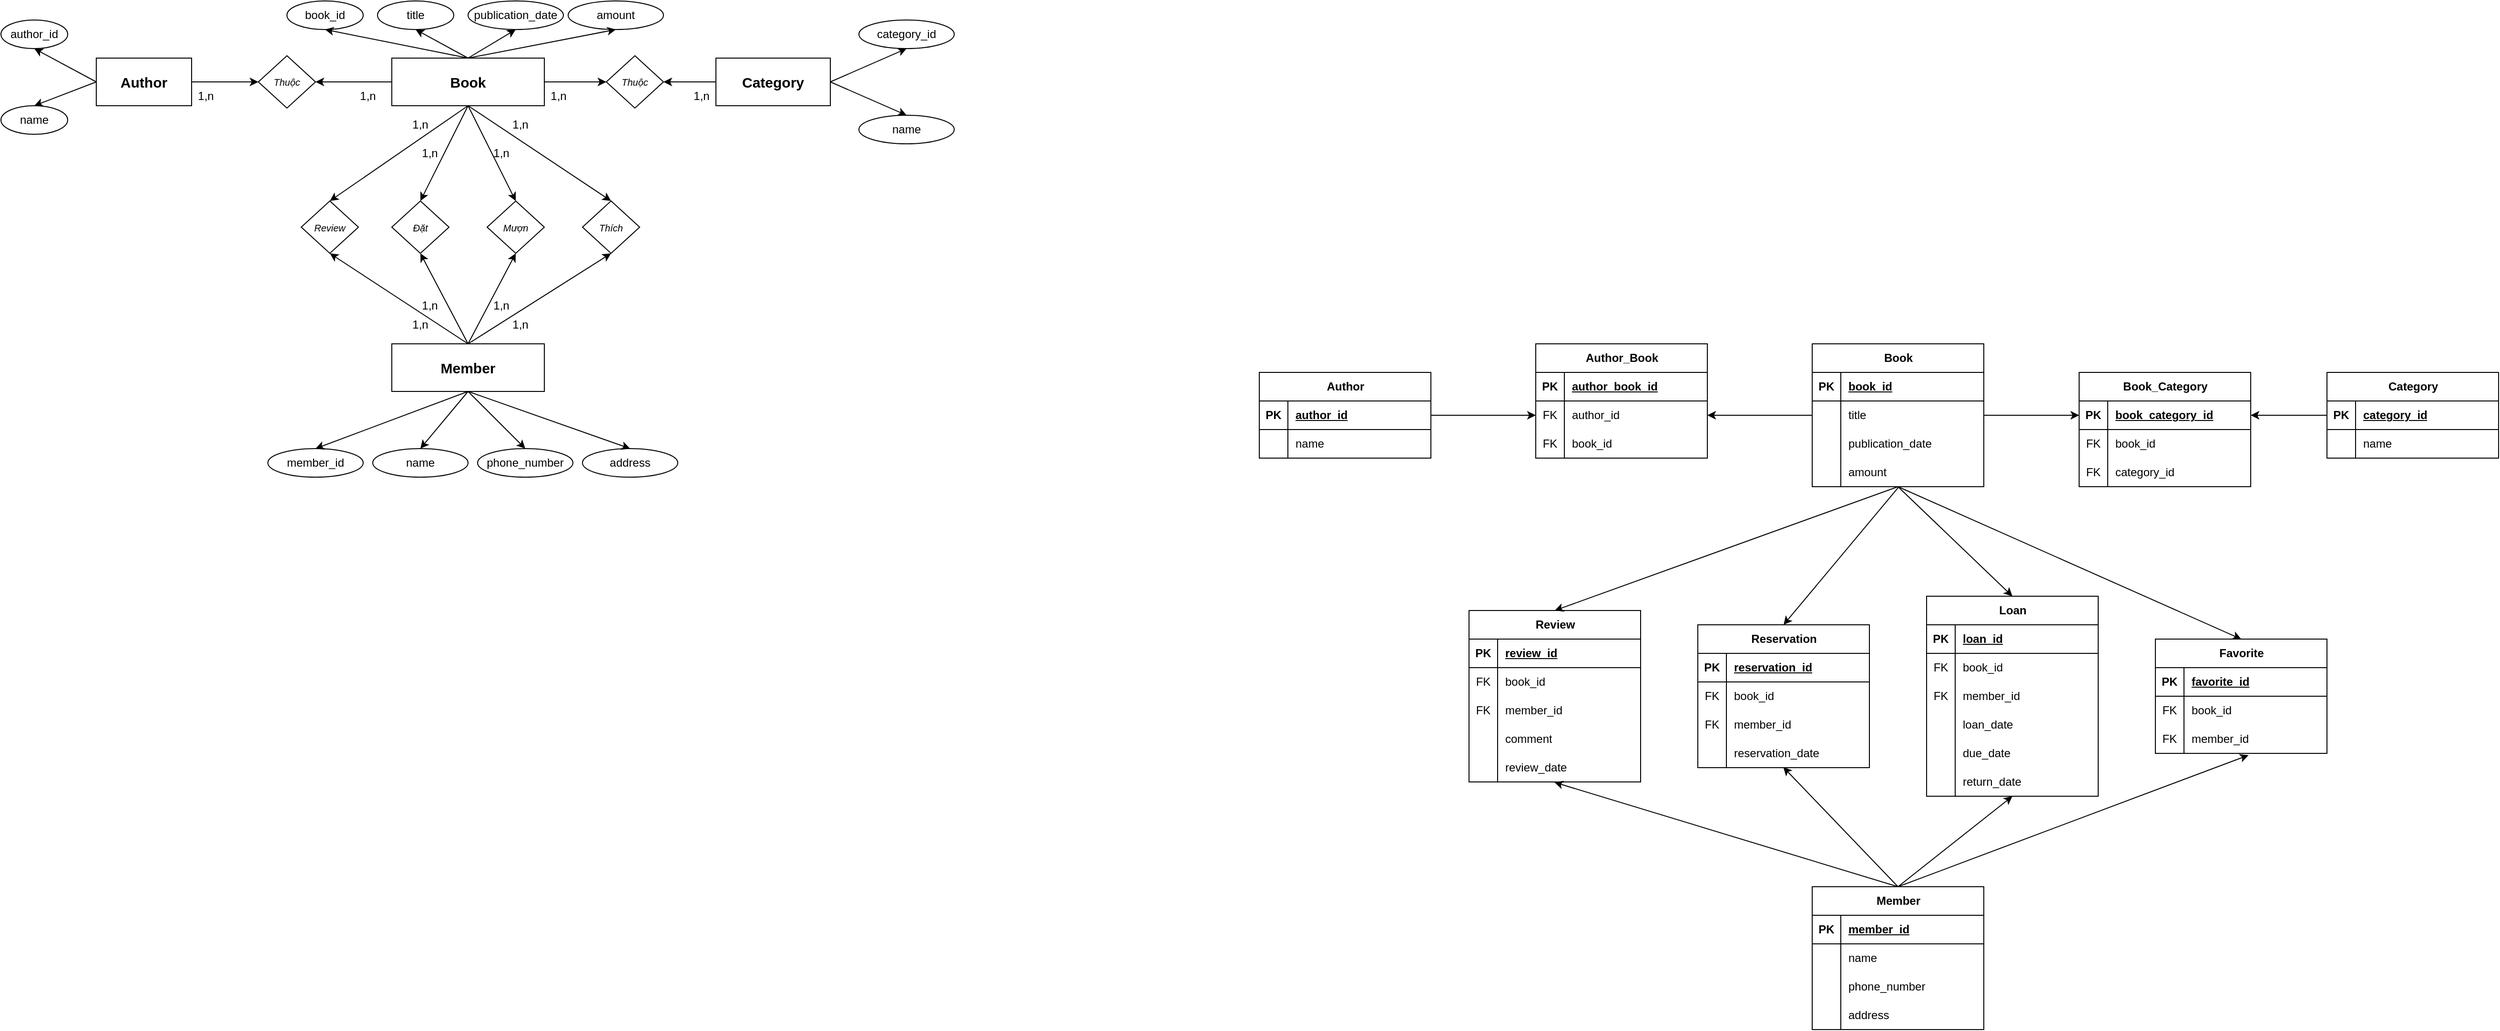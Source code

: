 <mxfile version="21.2.1" type="device">
  <diagram name="Page-1" id="KXDN--MPK7HC9uskFJhs">
    <mxGraphModel dx="1695" dy="768" grid="0" gridSize="10" guides="1" tooltips="1" connect="1" arrows="1" fold="1" page="0" pageScale="1" pageWidth="850" pageHeight="1100" math="0" shadow="0">
      <root>
        <mxCell id="0" />
        <mxCell id="1" parent="0" />
        <mxCell id="s43rUlDpMTknoYBjIofl-1" value="&lt;b&gt;&lt;font style=&quot;font-size: 15px;&quot;&gt;Author&lt;/font&gt;&lt;/b&gt;" style="rounded=0;whiteSpace=wrap;html=1;" vertex="1" parent="1">
          <mxGeometry x="10" y="100" width="100" height="50" as="geometry" />
        </mxCell>
        <mxCell id="s43rUlDpMTknoYBjIofl-2" value="&lt;b&gt;&lt;font style=&quot;font-size: 15px;&quot;&gt;Member&lt;/font&gt;&lt;/b&gt;" style="rounded=0;whiteSpace=wrap;html=1;" vertex="1" parent="1">
          <mxGeometry x="320" y="400" width="160" height="50" as="geometry" />
        </mxCell>
        <mxCell id="s43rUlDpMTknoYBjIofl-3" value="&lt;b&gt;&lt;font style=&quot;font-size: 15px;&quot;&gt;Category&lt;/font&gt;&lt;/b&gt;" style="rounded=0;whiteSpace=wrap;html=1;" vertex="1" parent="1">
          <mxGeometry x="660" y="100" width="120" height="50" as="geometry" />
        </mxCell>
        <mxCell id="s43rUlDpMTknoYBjIofl-4" value="&lt;b&gt;&lt;font style=&quot;font-size: 15px;&quot;&gt;Book&lt;/font&gt;&lt;/b&gt;" style="rounded=0;whiteSpace=wrap;html=1;" vertex="1" parent="1">
          <mxGeometry x="320" y="100" width="160" height="50" as="geometry" />
        </mxCell>
        <mxCell id="s43rUlDpMTknoYBjIofl-6" value="author_id" style="ellipse;whiteSpace=wrap;html=1;" vertex="1" parent="1">
          <mxGeometry x="-90" y="60" width="70" height="30" as="geometry" />
        </mxCell>
        <mxCell id="s43rUlDpMTknoYBjIofl-7" value="name" style="ellipse;whiteSpace=wrap;html=1;" vertex="1" parent="1">
          <mxGeometry x="-90" y="150" width="70" height="30" as="geometry" />
        </mxCell>
        <mxCell id="s43rUlDpMTknoYBjIofl-8" value="book_id" style="ellipse;whiteSpace=wrap;html=1;" vertex="1" parent="1">
          <mxGeometry x="210" y="40" width="80" height="30" as="geometry" />
        </mxCell>
        <mxCell id="s43rUlDpMTknoYBjIofl-9" value="title" style="ellipse;whiteSpace=wrap;html=1;" vertex="1" parent="1">
          <mxGeometry x="305" y="40" width="80" height="30" as="geometry" />
        </mxCell>
        <mxCell id="s43rUlDpMTknoYBjIofl-10" value="publication_date" style="ellipse;whiteSpace=wrap;html=1;" vertex="1" parent="1">
          <mxGeometry x="400" y="40" width="100" height="30" as="geometry" />
        </mxCell>
        <mxCell id="s43rUlDpMTknoYBjIofl-11" value="amount" style="ellipse;whiteSpace=wrap;html=1;" vertex="1" parent="1">
          <mxGeometry x="505" y="40" width="100" height="30" as="geometry" />
        </mxCell>
        <mxCell id="s43rUlDpMTknoYBjIofl-12" value="category_id" style="ellipse;whiteSpace=wrap;html=1;" vertex="1" parent="1">
          <mxGeometry x="810" y="60" width="100" height="30" as="geometry" />
        </mxCell>
        <mxCell id="s43rUlDpMTknoYBjIofl-13" value="name" style="ellipse;whiteSpace=wrap;html=1;" vertex="1" parent="1">
          <mxGeometry x="810" y="160" width="100" height="30" as="geometry" />
        </mxCell>
        <mxCell id="s43rUlDpMTknoYBjIofl-14" value="member_id" style="ellipse;whiteSpace=wrap;html=1;" vertex="1" parent="1">
          <mxGeometry x="190" y="510" width="100" height="30" as="geometry" />
        </mxCell>
        <mxCell id="s43rUlDpMTknoYBjIofl-15" value="name" style="ellipse;whiteSpace=wrap;html=1;" vertex="1" parent="1">
          <mxGeometry x="300" y="510" width="100" height="30" as="geometry" />
        </mxCell>
        <mxCell id="s43rUlDpMTknoYBjIofl-16" value="phone_number" style="ellipse;whiteSpace=wrap;html=1;" vertex="1" parent="1">
          <mxGeometry x="410" y="510" width="100" height="30" as="geometry" />
        </mxCell>
        <mxCell id="s43rUlDpMTknoYBjIofl-17" value="address" style="ellipse;whiteSpace=wrap;html=1;" vertex="1" parent="1">
          <mxGeometry x="520" y="510" width="100" height="30" as="geometry" />
        </mxCell>
        <mxCell id="s43rUlDpMTknoYBjIofl-18" value="" style="endArrow=classic;html=1;rounded=0;exitX=0;exitY=0.5;exitDx=0;exitDy=0;entryX=0.5;entryY=1;entryDx=0;entryDy=0;" edge="1" parent="1" source="s43rUlDpMTknoYBjIofl-1" target="s43rUlDpMTknoYBjIofl-6">
          <mxGeometry width="50" height="50" relative="1" as="geometry">
            <mxPoint x="350" y="260" as="sourcePoint" />
            <mxPoint x="400" y="210" as="targetPoint" />
          </mxGeometry>
        </mxCell>
        <mxCell id="s43rUlDpMTknoYBjIofl-19" value="" style="endArrow=classic;html=1;rounded=0;exitX=0;exitY=0.5;exitDx=0;exitDy=0;entryX=0.5;entryY=0;entryDx=0;entryDy=0;" edge="1" parent="1" source="s43rUlDpMTknoYBjIofl-1" target="s43rUlDpMTknoYBjIofl-7">
          <mxGeometry width="50" height="50" relative="1" as="geometry">
            <mxPoint x="10" y="100" as="sourcePoint" />
            <mxPoint x="-10" y="85" as="targetPoint" />
          </mxGeometry>
        </mxCell>
        <mxCell id="s43rUlDpMTknoYBjIofl-20" value="" style="endArrow=classic;html=1;rounded=0;exitX=0.5;exitY=0;exitDx=0;exitDy=0;entryX=0.5;entryY=1;entryDx=0;entryDy=0;" edge="1" parent="1" source="s43rUlDpMTknoYBjIofl-4" target="s43rUlDpMTknoYBjIofl-8">
          <mxGeometry width="50" height="50" relative="1" as="geometry">
            <mxPoint x="90" y="110" as="sourcePoint" />
            <mxPoint x="70" y="95" as="targetPoint" />
          </mxGeometry>
        </mxCell>
        <mxCell id="s43rUlDpMTknoYBjIofl-21" value="" style="endArrow=classic;html=1;rounded=0;exitX=0.5;exitY=0;exitDx=0;exitDy=0;entryX=0.5;entryY=1;entryDx=0;entryDy=0;" edge="1" parent="1" source="s43rUlDpMTknoYBjIofl-4" target="s43rUlDpMTknoYBjIofl-9">
          <mxGeometry width="50" height="50" relative="1" as="geometry">
            <mxPoint x="100" y="120" as="sourcePoint" />
            <mxPoint x="80" y="105" as="targetPoint" />
          </mxGeometry>
        </mxCell>
        <mxCell id="s43rUlDpMTknoYBjIofl-22" value="" style="endArrow=classic;html=1;rounded=0;exitX=0.5;exitY=0;exitDx=0;exitDy=0;entryX=0.5;entryY=1;entryDx=0;entryDy=0;" edge="1" parent="1" source="s43rUlDpMTknoYBjIofl-4" target="s43rUlDpMTknoYBjIofl-10">
          <mxGeometry width="50" height="50" relative="1" as="geometry">
            <mxPoint x="110" y="130" as="sourcePoint" />
            <mxPoint x="90" y="115" as="targetPoint" />
          </mxGeometry>
        </mxCell>
        <mxCell id="s43rUlDpMTknoYBjIofl-23" value="" style="endArrow=classic;html=1;rounded=0;exitX=0.5;exitY=0;exitDx=0;exitDy=0;entryX=0.5;entryY=1;entryDx=0;entryDy=0;" edge="1" parent="1" source="s43rUlDpMTknoYBjIofl-4" target="s43rUlDpMTknoYBjIofl-11">
          <mxGeometry width="50" height="50" relative="1" as="geometry">
            <mxPoint x="120" y="140" as="sourcePoint" />
            <mxPoint x="100" y="125" as="targetPoint" />
          </mxGeometry>
        </mxCell>
        <mxCell id="s43rUlDpMTknoYBjIofl-24" value="" style="endArrow=classic;html=1;rounded=0;exitX=1;exitY=0.5;exitDx=0;exitDy=0;entryX=0.5;entryY=1;entryDx=0;entryDy=0;" edge="1" parent="1" source="s43rUlDpMTknoYBjIofl-3" target="s43rUlDpMTknoYBjIofl-12">
          <mxGeometry width="50" height="50" relative="1" as="geometry">
            <mxPoint x="170" y="150" as="sourcePoint" />
            <mxPoint x="150" y="135" as="targetPoint" />
          </mxGeometry>
        </mxCell>
        <mxCell id="s43rUlDpMTknoYBjIofl-25" value="" style="endArrow=classic;html=1;rounded=0;exitX=1;exitY=0.5;exitDx=0;exitDy=0;entryX=0.5;entryY=0;entryDx=0;entryDy=0;" edge="1" parent="1" source="s43rUlDpMTknoYBjIofl-3" target="s43rUlDpMTknoYBjIofl-13">
          <mxGeometry width="50" height="50" relative="1" as="geometry">
            <mxPoint x="180" y="160" as="sourcePoint" />
            <mxPoint x="160" y="145" as="targetPoint" />
          </mxGeometry>
        </mxCell>
        <mxCell id="s43rUlDpMTknoYBjIofl-26" value="" style="endArrow=classic;html=1;rounded=0;exitX=0.5;exitY=1;exitDx=0;exitDy=0;entryX=0.5;entryY=0;entryDx=0;entryDy=0;" edge="1" parent="1" source="s43rUlDpMTknoYBjIofl-2" target="s43rUlDpMTknoYBjIofl-14">
          <mxGeometry width="50" height="50" relative="1" as="geometry">
            <mxPoint x="155" y="230" as="sourcePoint" />
            <mxPoint x="135" y="215" as="targetPoint" />
          </mxGeometry>
        </mxCell>
        <mxCell id="s43rUlDpMTknoYBjIofl-27" value="" style="endArrow=classic;html=1;rounded=0;exitX=0.5;exitY=1;exitDx=0;exitDy=0;entryX=0.5;entryY=0;entryDx=0;entryDy=0;" edge="1" parent="1" source="s43rUlDpMTknoYBjIofl-2" target="s43rUlDpMTknoYBjIofl-15">
          <mxGeometry width="50" height="50" relative="1" as="geometry">
            <mxPoint x="165" y="240" as="sourcePoint" />
            <mxPoint x="195" y="360" as="targetPoint" />
          </mxGeometry>
        </mxCell>
        <mxCell id="s43rUlDpMTknoYBjIofl-28" value="" style="endArrow=classic;html=1;rounded=0;exitX=0.5;exitY=1;exitDx=0;exitDy=0;entryX=0.5;entryY=0;entryDx=0;entryDy=0;" edge="1" parent="1" source="s43rUlDpMTknoYBjIofl-2" target="s43rUlDpMTknoYBjIofl-16">
          <mxGeometry width="50" height="50" relative="1" as="geometry">
            <mxPoint x="175" y="250" as="sourcePoint" />
            <mxPoint x="155" y="235" as="targetPoint" />
          </mxGeometry>
        </mxCell>
        <mxCell id="s43rUlDpMTknoYBjIofl-29" value="" style="endArrow=classic;html=1;rounded=0;exitX=0.5;exitY=1;exitDx=0;exitDy=0;entryX=0.5;entryY=0;entryDx=0;entryDy=0;" edge="1" parent="1" source="s43rUlDpMTknoYBjIofl-2" target="s43rUlDpMTknoYBjIofl-17">
          <mxGeometry width="50" height="50" relative="1" as="geometry">
            <mxPoint x="185" y="260" as="sourcePoint" />
            <mxPoint x="165" y="245" as="targetPoint" />
          </mxGeometry>
        </mxCell>
        <mxCell id="s43rUlDpMTknoYBjIofl-30" value="&lt;i&gt;&lt;font style=&quot;font-size: 10px;&quot;&gt;Thuộc&lt;/font&gt;&lt;/i&gt;" style="rhombus;whiteSpace=wrap;html=1;" vertex="1" parent="1">
          <mxGeometry x="180" y="97.5" width="60" height="55" as="geometry" />
        </mxCell>
        <mxCell id="s43rUlDpMTknoYBjIofl-31" value="&lt;i&gt;&lt;font style=&quot;font-size: 10px;&quot;&gt;Thuộc&lt;/font&gt;&lt;/i&gt;" style="rhombus;whiteSpace=wrap;html=1;" vertex="1" parent="1">
          <mxGeometry x="545" y="97.5" width="60" height="55" as="geometry" />
        </mxCell>
        <mxCell id="s43rUlDpMTknoYBjIofl-32" value="" style="endArrow=classic;html=1;rounded=0;exitX=1;exitY=0.5;exitDx=0;exitDy=0;entryX=0;entryY=0.5;entryDx=0;entryDy=0;" edge="1" parent="1" source="s43rUlDpMTknoYBjIofl-1" target="s43rUlDpMTknoYBjIofl-30">
          <mxGeometry width="50" height="50" relative="1" as="geometry">
            <mxPoint x="390" y="270" as="sourcePoint" />
            <mxPoint x="440" y="220" as="targetPoint" />
          </mxGeometry>
        </mxCell>
        <mxCell id="s43rUlDpMTknoYBjIofl-33" value="" style="endArrow=classic;html=1;rounded=0;exitX=0;exitY=0.5;exitDx=0;exitDy=0;entryX=1;entryY=0.5;entryDx=0;entryDy=0;" edge="1" parent="1" source="s43rUlDpMTknoYBjIofl-4" target="s43rUlDpMTknoYBjIofl-30">
          <mxGeometry width="50" height="50" relative="1" as="geometry">
            <mxPoint x="390" y="270" as="sourcePoint" />
            <mxPoint x="440" y="220" as="targetPoint" />
          </mxGeometry>
        </mxCell>
        <mxCell id="s43rUlDpMTknoYBjIofl-34" value="" style="endArrow=classic;html=1;rounded=0;exitX=1;exitY=0.5;exitDx=0;exitDy=0;entryX=0;entryY=0.5;entryDx=0;entryDy=0;" edge="1" parent="1" source="s43rUlDpMTknoYBjIofl-4" target="s43rUlDpMTknoYBjIofl-31">
          <mxGeometry width="50" height="50" relative="1" as="geometry">
            <mxPoint x="340" y="135" as="sourcePoint" />
            <mxPoint x="260" y="135" as="targetPoint" />
          </mxGeometry>
        </mxCell>
        <mxCell id="s43rUlDpMTknoYBjIofl-35" value="" style="endArrow=classic;html=1;rounded=0;exitX=0;exitY=0.5;exitDx=0;exitDy=0;entryX=1;entryY=0.5;entryDx=0;entryDy=0;" edge="1" parent="1" source="s43rUlDpMTknoYBjIofl-3" target="s43rUlDpMTknoYBjIofl-31">
          <mxGeometry width="50" height="50" relative="1" as="geometry">
            <mxPoint x="350" y="145" as="sourcePoint" />
            <mxPoint x="585" y="190" as="targetPoint" />
          </mxGeometry>
        </mxCell>
        <mxCell id="s43rUlDpMTknoYBjIofl-36" value="&lt;i&gt;&lt;font style=&quot;font-size: 10px;&quot;&gt;Review&lt;/font&gt;&lt;/i&gt;" style="rhombus;whiteSpace=wrap;html=1;" vertex="1" parent="1">
          <mxGeometry x="225" y="250" width="60" height="55" as="geometry" />
        </mxCell>
        <mxCell id="s43rUlDpMTknoYBjIofl-37" value="&lt;i&gt;&lt;font style=&quot;font-size: 10px;&quot;&gt;Mượn&lt;/font&gt;&lt;/i&gt;" style="rhombus;whiteSpace=wrap;html=1;" vertex="1" parent="1">
          <mxGeometry x="420" y="250" width="60" height="55" as="geometry" />
        </mxCell>
        <mxCell id="s43rUlDpMTknoYBjIofl-38" value="&lt;i&gt;&lt;font style=&quot;font-size: 10px;&quot;&gt;Đặt&lt;/font&gt;&lt;/i&gt;" style="rhombus;whiteSpace=wrap;html=1;" vertex="1" parent="1">
          <mxGeometry x="320" y="250" width="60" height="55" as="geometry" />
        </mxCell>
        <mxCell id="s43rUlDpMTknoYBjIofl-39" value="&lt;i&gt;&lt;font style=&quot;font-size: 10px;&quot;&gt;Thích&lt;/font&gt;&lt;/i&gt;" style="rhombus;whiteSpace=wrap;html=1;" vertex="1" parent="1">
          <mxGeometry x="520" y="250" width="60" height="55" as="geometry" />
        </mxCell>
        <mxCell id="s43rUlDpMTknoYBjIofl-40" value="" style="endArrow=classic;html=1;rounded=0;exitX=0.5;exitY=1;exitDx=0;exitDy=0;entryX=0.5;entryY=0;entryDx=0;entryDy=0;" edge="1" parent="1" source="s43rUlDpMTknoYBjIofl-4" target="s43rUlDpMTknoYBjIofl-37">
          <mxGeometry width="50" height="50" relative="1" as="geometry">
            <mxPoint x="670" y="135" as="sourcePoint" />
            <mxPoint x="615" y="135" as="targetPoint" />
          </mxGeometry>
        </mxCell>
        <mxCell id="s43rUlDpMTknoYBjIofl-41" value="" style="endArrow=classic;html=1;rounded=0;exitX=0.5;exitY=1;exitDx=0;exitDy=0;entryX=0.5;entryY=0;entryDx=0;entryDy=0;" edge="1" parent="1" source="s43rUlDpMTknoYBjIofl-4" target="s43rUlDpMTknoYBjIofl-38">
          <mxGeometry width="50" height="50" relative="1" as="geometry">
            <mxPoint x="680" y="145" as="sourcePoint" />
            <mxPoint x="625" y="145" as="targetPoint" />
          </mxGeometry>
        </mxCell>
        <mxCell id="s43rUlDpMTknoYBjIofl-42" value="" style="endArrow=classic;html=1;rounded=0;exitX=0.5;exitY=1;exitDx=0;exitDy=0;entryX=0.5;entryY=0;entryDx=0;entryDy=0;" edge="1" parent="1" source="s43rUlDpMTknoYBjIofl-4" target="s43rUlDpMTknoYBjIofl-36">
          <mxGeometry width="50" height="50" relative="1" as="geometry">
            <mxPoint x="690" y="155" as="sourcePoint" />
            <mxPoint x="260" y="240" as="targetPoint" />
          </mxGeometry>
        </mxCell>
        <mxCell id="s43rUlDpMTknoYBjIofl-43" value="" style="endArrow=classic;html=1;rounded=0;exitX=0.5;exitY=1;exitDx=0;exitDy=0;entryX=0.5;entryY=0;entryDx=0;entryDy=0;" edge="1" parent="1" source="s43rUlDpMTknoYBjIofl-4" target="s43rUlDpMTknoYBjIofl-39">
          <mxGeometry width="50" height="50" relative="1" as="geometry">
            <mxPoint x="700" y="165" as="sourcePoint" />
            <mxPoint x="645" y="165" as="targetPoint" />
          </mxGeometry>
        </mxCell>
        <mxCell id="s43rUlDpMTknoYBjIofl-44" value="" style="endArrow=classic;html=1;rounded=0;exitX=0.5;exitY=0;exitDx=0;exitDy=0;entryX=0.5;entryY=1;entryDx=0;entryDy=0;" edge="1" parent="1" source="s43rUlDpMTknoYBjIofl-2" target="s43rUlDpMTknoYBjIofl-38">
          <mxGeometry width="50" height="50" relative="1" as="geometry">
            <mxPoint x="710" y="175" as="sourcePoint" />
            <mxPoint x="655" y="175" as="targetPoint" />
          </mxGeometry>
        </mxCell>
        <mxCell id="s43rUlDpMTknoYBjIofl-45" value="" style="endArrow=classic;html=1;rounded=0;entryX=0.5;entryY=1;entryDx=0;entryDy=0;" edge="1" parent="1" target="s43rUlDpMTknoYBjIofl-37">
          <mxGeometry width="50" height="50" relative="1" as="geometry">
            <mxPoint x="400" y="400" as="sourcePoint" />
            <mxPoint x="665" y="185" as="targetPoint" />
          </mxGeometry>
        </mxCell>
        <mxCell id="s43rUlDpMTknoYBjIofl-46" value="" style="endArrow=classic;html=1;rounded=0;exitX=0.5;exitY=0;exitDx=0;exitDy=0;entryX=0.5;entryY=1;entryDx=0;entryDy=0;" edge="1" parent="1" source="s43rUlDpMTknoYBjIofl-2" target="s43rUlDpMTknoYBjIofl-36">
          <mxGeometry width="50" height="50" relative="1" as="geometry">
            <mxPoint x="730" y="195" as="sourcePoint" />
            <mxPoint x="675" y="195" as="targetPoint" />
          </mxGeometry>
        </mxCell>
        <mxCell id="s43rUlDpMTknoYBjIofl-47" value="" style="endArrow=classic;html=1;rounded=0;exitX=0.5;exitY=0;exitDx=0;exitDy=0;entryX=0.5;entryY=1;entryDx=0;entryDy=0;" edge="1" parent="1" source="s43rUlDpMTknoYBjIofl-2" target="s43rUlDpMTknoYBjIofl-39">
          <mxGeometry width="50" height="50" relative="1" as="geometry">
            <mxPoint x="740" y="205" as="sourcePoint" />
            <mxPoint x="685" y="205" as="targetPoint" />
          </mxGeometry>
        </mxCell>
        <mxCell id="s43rUlDpMTknoYBjIofl-50" value="1,n" style="text;html=1;strokeColor=none;fillColor=none;align=center;verticalAlign=middle;whiteSpace=wrap;rounded=0;" vertex="1" parent="1">
          <mxGeometry x="100" y="130" width="50" height="20" as="geometry" />
        </mxCell>
        <mxCell id="s43rUlDpMTknoYBjIofl-52" value="1,n" style="text;html=1;strokeColor=none;fillColor=none;align=center;verticalAlign=middle;whiteSpace=wrap;rounded=0;" vertex="1" parent="1">
          <mxGeometry x="270" y="130" width="50" height="20" as="geometry" />
        </mxCell>
        <mxCell id="s43rUlDpMTknoYBjIofl-53" value="1,n" style="text;html=1;strokeColor=none;fillColor=none;align=center;verticalAlign=middle;whiteSpace=wrap;rounded=0;" vertex="1" parent="1">
          <mxGeometry x="470" y="130" width="50" height="20" as="geometry" />
        </mxCell>
        <mxCell id="s43rUlDpMTknoYBjIofl-54" value="1,n" style="text;html=1;strokeColor=none;fillColor=none;align=center;verticalAlign=middle;whiteSpace=wrap;rounded=0;" vertex="1" parent="1">
          <mxGeometry x="620" y="130" width="50" height="20" as="geometry" />
        </mxCell>
        <mxCell id="s43rUlDpMTknoYBjIofl-55" value="1,n" style="text;html=1;strokeColor=none;fillColor=none;align=center;verticalAlign=middle;whiteSpace=wrap;rounded=0;" vertex="1" parent="1">
          <mxGeometry x="325" y="160" width="50" height="20" as="geometry" />
        </mxCell>
        <mxCell id="s43rUlDpMTknoYBjIofl-56" value="1,n" style="text;html=1;strokeColor=none;fillColor=none;align=center;verticalAlign=middle;whiteSpace=wrap;rounded=0;" vertex="1" parent="1">
          <mxGeometry x="335" y="190" width="50" height="20" as="geometry" />
        </mxCell>
        <mxCell id="s43rUlDpMTknoYBjIofl-58" value="1,n" style="text;html=1;strokeColor=none;fillColor=none;align=center;verticalAlign=middle;whiteSpace=wrap;rounded=0;" vertex="1" parent="1">
          <mxGeometry x="410" y="190" width="50" height="20" as="geometry" />
        </mxCell>
        <mxCell id="s43rUlDpMTknoYBjIofl-59" value="1,n" style="text;html=1;strokeColor=none;fillColor=none;align=center;verticalAlign=middle;whiteSpace=wrap;rounded=0;" vertex="1" parent="1">
          <mxGeometry x="430" y="160" width="50" height="20" as="geometry" />
        </mxCell>
        <mxCell id="s43rUlDpMTknoYBjIofl-60" value="1,n" style="text;html=1;strokeColor=none;fillColor=none;align=center;verticalAlign=middle;whiteSpace=wrap;rounded=0;" vertex="1" parent="1">
          <mxGeometry x="325" y="370" width="50" height="20" as="geometry" />
        </mxCell>
        <mxCell id="s43rUlDpMTknoYBjIofl-61" value="1,n" style="text;html=1;strokeColor=none;fillColor=none;align=center;verticalAlign=middle;whiteSpace=wrap;rounded=0;" vertex="1" parent="1">
          <mxGeometry x="335" y="350" width="50" height="20" as="geometry" />
        </mxCell>
        <mxCell id="s43rUlDpMTknoYBjIofl-62" value="1,n" style="text;html=1;strokeColor=none;fillColor=none;align=center;verticalAlign=middle;whiteSpace=wrap;rounded=0;" vertex="1" parent="1">
          <mxGeometry x="410" y="350" width="50" height="20" as="geometry" />
        </mxCell>
        <mxCell id="s43rUlDpMTknoYBjIofl-63" value="1,n" style="text;html=1;strokeColor=none;fillColor=none;align=center;verticalAlign=middle;whiteSpace=wrap;rounded=0;" vertex="1" parent="1">
          <mxGeometry x="430" y="370" width="50" height="20" as="geometry" />
        </mxCell>
        <mxCell id="s43rUlDpMTknoYBjIofl-323" value="Member" style="shape=table;startSize=30;container=1;collapsible=1;childLayout=tableLayout;fixedRows=1;rowLines=0;fontStyle=1;align=center;resizeLast=1;html=1;" vertex="1" parent="1">
          <mxGeometry x="1810" y="970" width="180" height="150" as="geometry" />
        </mxCell>
        <mxCell id="s43rUlDpMTknoYBjIofl-324" value="" style="shape=tableRow;horizontal=0;startSize=0;swimlaneHead=0;swimlaneBody=0;fillColor=none;collapsible=0;dropTarget=0;points=[[0,0.5],[1,0.5]];portConstraint=eastwest;top=0;left=0;right=0;bottom=1;" vertex="1" parent="s43rUlDpMTknoYBjIofl-323">
          <mxGeometry y="30" width="180" height="30" as="geometry" />
        </mxCell>
        <mxCell id="s43rUlDpMTknoYBjIofl-325" value="PK" style="shape=partialRectangle;connectable=0;fillColor=none;top=0;left=0;bottom=0;right=0;fontStyle=1;overflow=hidden;whiteSpace=wrap;html=1;" vertex="1" parent="s43rUlDpMTknoYBjIofl-324">
          <mxGeometry width="30" height="30" as="geometry">
            <mxRectangle width="30" height="30" as="alternateBounds" />
          </mxGeometry>
        </mxCell>
        <mxCell id="s43rUlDpMTknoYBjIofl-326" value="member_id" style="shape=partialRectangle;connectable=0;fillColor=none;top=0;left=0;bottom=0;right=0;align=left;spacingLeft=6;fontStyle=5;overflow=hidden;whiteSpace=wrap;html=1;" vertex="1" parent="s43rUlDpMTknoYBjIofl-324">
          <mxGeometry x="30" width="150" height="30" as="geometry">
            <mxRectangle width="150" height="30" as="alternateBounds" />
          </mxGeometry>
        </mxCell>
        <mxCell id="s43rUlDpMTknoYBjIofl-327" value="" style="shape=tableRow;horizontal=0;startSize=0;swimlaneHead=0;swimlaneBody=0;fillColor=none;collapsible=0;dropTarget=0;points=[[0,0.5],[1,0.5]];portConstraint=eastwest;top=0;left=0;right=0;bottom=0;" vertex="1" parent="s43rUlDpMTknoYBjIofl-323">
          <mxGeometry y="60" width="180" height="30" as="geometry" />
        </mxCell>
        <mxCell id="s43rUlDpMTknoYBjIofl-328" value="" style="shape=partialRectangle;connectable=0;fillColor=none;top=0;left=0;bottom=0;right=0;editable=1;overflow=hidden;whiteSpace=wrap;html=1;" vertex="1" parent="s43rUlDpMTknoYBjIofl-327">
          <mxGeometry width="30" height="30" as="geometry">
            <mxRectangle width="30" height="30" as="alternateBounds" />
          </mxGeometry>
        </mxCell>
        <mxCell id="s43rUlDpMTknoYBjIofl-329" value="name" style="shape=partialRectangle;connectable=0;fillColor=none;top=0;left=0;bottom=0;right=0;align=left;spacingLeft=6;overflow=hidden;whiteSpace=wrap;html=1;" vertex="1" parent="s43rUlDpMTknoYBjIofl-327">
          <mxGeometry x="30" width="150" height="30" as="geometry">
            <mxRectangle width="150" height="30" as="alternateBounds" />
          </mxGeometry>
        </mxCell>
        <mxCell id="s43rUlDpMTknoYBjIofl-330" value="" style="shape=tableRow;horizontal=0;startSize=0;swimlaneHead=0;swimlaneBody=0;fillColor=none;collapsible=0;dropTarget=0;points=[[0,0.5],[1,0.5]];portConstraint=eastwest;top=0;left=0;right=0;bottom=0;" vertex="1" parent="s43rUlDpMTknoYBjIofl-323">
          <mxGeometry y="90" width="180" height="30" as="geometry" />
        </mxCell>
        <mxCell id="s43rUlDpMTknoYBjIofl-331" value="" style="shape=partialRectangle;connectable=0;fillColor=none;top=0;left=0;bottom=0;right=0;editable=1;overflow=hidden;whiteSpace=wrap;html=1;" vertex="1" parent="s43rUlDpMTknoYBjIofl-330">
          <mxGeometry width="30" height="30" as="geometry">
            <mxRectangle width="30" height="30" as="alternateBounds" />
          </mxGeometry>
        </mxCell>
        <mxCell id="s43rUlDpMTknoYBjIofl-332" value="phone_number" style="shape=partialRectangle;connectable=0;fillColor=none;top=0;left=0;bottom=0;right=0;align=left;spacingLeft=6;overflow=hidden;whiteSpace=wrap;html=1;" vertex="1" parent="s43rUlDpMTknoYBjIofl-330">
          <mxGeometry x="30" width="150" height="30" as="geometry">
            <mxRectangle width="150" height="30" as="alternateBounds" />
          </mxGeometry>
        </mxCell>
        <mxCell id="s43rUlDpMTknoYBjIofl-333" value="" style="shape=tableRow;horizontal=0;startSize=0;swimlaneHead=0;swimlaneBody=0;fillColor=none;collapsible=0;dropTarget=0;points=[[0,0.5],[1,0.5]];portConstraint=eastwest;top=0;left=0;right=0;bottom=0;" vertex="1" parent="s43rUlDpMTknoYBjIofl-323">
          <mxGeometry y="120" width="180" height="30" as="geometry" />
        </mxCell>
        <mxCell id="s43rUlDpMTknoYBjIofl-334" value="" style="shape=partialRectangle;connectable=0;fillColor=none;top=0;left=0;bottom=0;right=0;editable=1;overflow=hidden;whiteSpace=wrap;html=1;" vertex="1" parent="s43rUlDpMTknoYBjIofl-333">
          <mxGeometry width="30" height="30" as="geometry">
            <mxRectangle width="30" height="30" as="alternateBounds" />
          </mxGeometry>
        </mxCell>
        <mxCell id="s43rUlDpMTknoYBjIofl-335" value="address" style="shape=partialRectangle;connectable=0;fillColor=none;top=0;left=0;bottom=0;right=0;align=left;spacingLeft=6;overflow=hidden;whiteSpace=wrap;html=1;" vertex="1" parent="s43rUlDpMTknoYBjIofl-333">
          <mxGeometry x="30" width="150" height="30" as="geometry">
            <mxRectangle width="150" height="30" as="alternateBounds" />
          </mxGeometry>
        </mxCell>
        <mxCell id="s43rUlDpMTknoYBjIofl-336" value="Author" style="shape=table;startSize=30;container=1;collapsible=1;childLayout=tableLayout;fixedRows=1;rowLines=0;fontStyle=1;align=center;resizeLast=1;html=1;" vertex="1" parent="1">
          <mxGeometry x="1230" y="430" width="180" height="90" as="geometry" />
        </mxCell>
        <mxCell id="s43rUlDpMTknoYBjIofl-337" value="" style="shape=tableRow;horizontal=0;startSize=0;swimlaneHead=0;swimlaneBody=0;fillColor=none;collapsible=0;dropTarget=0;points=[[0,0.5],[1,0.5]];portConstraint=eastwest;top=0;left=0;right=0;bottom=1;" vertex="1" parent="s43rUlDpMTknoYBjIofl-336">
          <mxGeometry y="30" width="180" height="30" as="geometry" />
        </mxCell>
        <mxCell id="s43rUlDpMTknoYBjIofl-338" value="PK" style="shape=partialRectangle;connectable=0;fillColor=none;top=0;left=0;bottom=0;right=0;fontStyle=1;overflow=hidden;whiteSpace=wrap;html=1;" vertex="1" parent="s43rUlDpMTknoYBjIofl-337">
          <mxGeometry width="30" height="30" as="geometry">
            <mxRectangle width="30" height="30" as="alternateBounds" />
          </mxGeometry>
        </mxCell>
        <mxCell id="s43rUlDpMTknoYBjIofl-339" value="author_id" style="shape=partialRectangle;connectable=0;fillColor=none;top=0;left=0;bottom=0;right=0;align=left;spacingLeft=6;fontStyle=5;overflow=hidden;whiteSpace=wrap;html=1;" vertex="1" parent="s43rUlDpMTknoYBjIofl-337">
          <mxGeometry x="30" width="150" height="30" as="geometry">
            <mxRectangle width="150" height="30" as="alternateBounds" />
          </mxGeometry>
        </mxCell>
        <mxCell id="s43rUlDpMTknoYBjIofl-340" value="" style="shape=tableRow;horizontal=0;startSize=0;swimlaneHead=0;swimlaneBody=0;fillColor=none;collapsible=0;dropTarget=0;points=[[0,0.5],[1,0.5]];portConstraint=eastwest;top=0;left=0;right=0;bottom=0;" vertex="1" parent="s43rUlDpMTknoYBjIofl-336">
          <mxGeometry y="60" width="180" height="30" as="geometry" />
        </mxCell>
        <mxCell id="s43rUlDpMTknoYBjIofl-341" value="" style="shape=partialRectangle;connectable=0;fillColor=none;top=0;left=0;bottom=0;right=0;editable=1;overflow=hidden;whiteSpace=wrap;html=1;" vertex="1" parent="s43rUlDpMTknoYBjIofl-340">
          <mxGeometry width="30" height="30" as="geometry">
            <mxRectangle width="30" height="30" as="alternateBounds" />
          </mxGeometry>
        </mxCell>
        <mxCell id="s43rUlDpMTknoYBjIofl-342" value="name" style="shape=partialRectangle;connectable=0;fillColor=none;top=0;left=0;bottom=0;right=0;align=left;spacingLeft=6;overflow=hidden;whiteSpace=wrap;html=1;" vertex="1" parent="s43rUlDpMTknoYBjIofl-340">
          <mxGeometry x="30" width="150" height="30" as="geometry">
            <mxRectangle width="150" height="30" as="alternateBounds" />
          </mxGeometry>
        </mxCell>
        <mxCell id="s43rUlDpMTknoYBjIofl-343" value="" style="shape=tableRow;horizontal=0;startSize=0;swimlaneHead=0;swimlaneBody=0;fillColor=none;collapsible=0;dropTarget=0;points=[[0,0.5],[1,0.5]];portConstraint=eastwest;top=0;left=0;right=0;bottom=0;" vertex="1" parent="s43rUlDpMTknoYBjIofl-336">
          <mxGeometry y="90" width="180" as="geometry" />
        </mxCell>
        <mxCell id="s43rUlDpMTknoYBjIofl-344" value="" style="shape=partialRectangle;connectable=0;fillColor=none;top=0;left=0;bottom=0;right=0;editable=1;overflow=hidden;whiteSpace=wrap;html=1;" vertex="1" parent="s43rUlDpMTknoYBjIofl-343">
          <mxGeometry width="30" as="geometry">
            <mxRectangle width="30" as="alternateBounds" />
          </mxGeometry>
        </mxCell>
        <mxCell id="s43rUlDpMTknoYBjIofl-345" value="" style="shape=partialRectangle;connectable=0;fillColor=none;top=0;left=0;bottom=0;right=0;align=left;spacingLeft=6;overflow=hidden;whiteSpace=wrap;html=1;" vertex="1" parent="s43rUlDpMTknoYBjIofl-343">
          <mxGeometry x="30" width="150" as="geometry">
            <mxRectangle width="150" as="alternateBounds" />
          </mxGeometry>
        </mxCell>
        <mxCell id="s43rUlDpMTknoYBjIofl-346" value="" style="shape=tableRow;horizontal=0;startSize=0;swimlaneHead=0;swimlaneBody=0;fillColor=none;collapsible=0;dropTarget=0;points=[[0,0.5],[1,0.5]];portConstraint=eastwest;top=0;left=0;right=0;bottom=0;" vertex="1" parent="s43rUlDpMTknoYBjIofl-336">
          <mxGeometry y="90" width="180" as="geometry" />
        </mxCell>
        <mxCell id="s43rUlDpMTknoYBjIofl-347" value="" style="shape=partialRectangle;connectable=0;fillColor=none;top=0;left=0;bottom=0;right=0;editable=1;overflow=hidden;whiteSpace=wrap;html=1;" vertex="1" parent="s43rUlDpMTknoYBjIofl-346">
          <mxGeometry width="30" as="geometry">
            <mxRectangle width="30" as="alternateBounds" />
          </mxGeometry>
        </mxCell>
        <mxCell id="s43rUlDpMTknoYBjIofl-348" value="" style="shape=partialRectangle;connectable=0;fillColor=none;top=0;left=0;bottom=0;right=0;align=left;spacingLeft=6;overflow=hidden;whiteSpace=wrap;html=1;fontSize=1;" vertex="1" parent="s43rUlDpMTknoYBjIofl-346">
          <mxGeometry x="30" width="150" as="geometry">
            <mxRectangle width="150" as="alternateBounds" />
          </mxGeometry>
        </mxCell>
        <mxCell id="s43rUlDpMTknoYBjIofl-349" value="Loan" style="shape=table;startSize=30;container=1;collapsible=1;childLayout=tableLayout;fixedRows=1;rowLines=0;fontStyle=1;align=center;resizeLast=1;html=1;" vertex="1" parent="1">
          <mxGeometry x="1930" y="665" width="180" height="210" as="geometry" />
        </mxCell>
        <mxCell id="s43rUlDpMTknoYBjIofl-350" value="" style="shape=tableRow;horizontal=0;startSize=0;swimlaneHead=0;swimlaneBody=0;fillColor=none;collapsible=0;dropTarget=0;points=[[0,0.5],[1,0.5]];portConstraint=eastwest;top=0;left=0;right=0;bottom=1;" vertex="1" parent="s43rUlDpMTknoYBjIofl-349">
          <mxGeometry y="30" width="180" height="30" as="geometry" />
        </mxCell>
        <mxCell id="s43rUlDpMTknoYBjIofl-351" value="PK" style="shape=partialRectangle;connectable=0;fillColor=none;top=0;left=0;bottom=0;right=0;fontStyle=1;overflow=hidden;whiteSpace=wrap;html=1;" vertex="1" parent="s43rUlDpMTknoYBjIofl-350">
          <mxGeometry width="30" height="30" as="geometry">
            <mxRectangle width="30" height="30" as="alternateBounds" />
          </mxGeometry>
        </mxCell>
        <mxCell id="s43rUlDpMTknoYBjIofl-352" value="loan_id" style="shape=partialRectangle;connectable=0;fillColor=none;top=0;left=0;bottom=0;right=0;align=left;spacingLeft=6;fontStyle=5;overflow=hidden;whiteSpace=wrap;html=1;" vertex="1" parent="s43rUlDpMTknoYBjIofl-350">
          <mxGeometry x="30" width="150" height="30" as="geometry">
            <mxRectangle width="150" height="30" as="alternateBounds" />
          </mxGeometry>
        </mxCell>
        <mxCell id="s43rUlDpMTknoYBjIofl-353" value="" style="shape=tableRow;horizontal=0;startSize=0;swimlaneHead=0;swimlaneBody=0;fillColor=none;collapsible=0;dropTarget=0;points=[[0,0.5],[1,0.5]];portConstraint=eastwest;top=0;left=0;right=0;bottom=0;" vertex="1" parent="s43rUlDpMTknoYBjIofl-349">
          <mxGeometry y="60" width="180" height="30" as="geometry" />
        </mxCell>
        <mxCell id="s43rUlDpMTknoYBjIofl-354" value="FK" style="shape=partialRectangle;connectable=0;fillColor=none;top=0;left=0;bottom=0;right=0;editable=1;overflow=hidden;whiteSpace=wrap;html=1;" vertex="1" parent="s43rUlDpMTknoYBjIofl-353">
          <mxGeometry width="30" height="30" as="geometry">
            <mxRectangle width="30" height="30" as="alternateBounds" />
          </mxGeometry>
        </mxCell>
        <mxCell id="s43rUlDpMTknoYBjIofl-355" value="book_id" style="shape=partialRectangle;connectable=0;fillColor=none;top=0;left=0;bottom=0;right=0;align=left;spacingLeft=6;overflow=hidden;whiteSpace=wrap;html=1;" vertex="1" parent="s43rUlDpMTknoYBjIofl-353">
          <mxGeometry x="30" width="150" height="30" as="geometry">
            <mxRectangle width="150" height="30" as="alternateBounds" />
          </mxGeometry>
        </mxCell>
        <mxCell id="s43rUlDpMTknoYBjIofl-356" value="" style="shape=tableRow;horizontal=0;startSize=0;swimlaneHead=0;swimlaneBody=0;fillColor=none;collapsible=0;dropTarget=0;points=[[0,0.5],[1,0.5]];portConstraint=eastwest;top=0;left=0;right=0;bottom=0;" vertex="1" parent="s43rUlDpMTknoYBjIofl-349">
          <mxGeometry y="90" width="180" height="30" as="geometry" />
        </mxCell>
        <mxCell id="s43rUlDpMTknoYBjIofl-357" value="FK" style="shape=partialRectangle;connectable=0;fillColor=none;top=0;left=0;bottom=0;right=0;editable=1;overflow=hidden;whiteSpace=wrap;html=1;" vertex="1" parent="s43rUlDpMTknoYBjIofl-356">
          <mxGeometry width="30" height="30" as="geometry">
            <mxRectangle width="30" height="30" as="alternateBounds" />
          </mxGeometry>
        </mxCell>
        <mxCell id="s43rUlDpMTknoYBjIofl-358" value="member_id" style="shape=partialRectangle;connectable=0;fillColor=none;top=0;left=0;bottom=0;right=0;align=left;spacingLeft=6;overflow=hidden;whiteSpace=wrap;html=1;" vertex="1" parent="s43rUlDpMTknoYBjIofl-356">
          <mxGeometry x="30" width="150" height="30" as="geometry">
            <mxRectangle width="150" height="30" as="alternateBounds" />
          </mxGeometry>
        </mxCell>
        <mxCell id="s43rUlDpMTknoYBjIofl-359" value="" style="shape=tableRow;horizontal=0;startSize=0;swimlaneHead=0;swimlaneBody=0;fillColor=none;collapsible=0;dropTarget=0;points=[[0,0.5],[1,0.5]];portConstraint=eastwest;top=0;left=0;right=0;bottom=0;" vertex="1" parent="s43rUlDpMTknoYBjIofl-349">
          <mxGeometry y="120" width="180" height="30" as="geometry" />
        </mxCell>
        <mxCell id="s43rUlDpMTknoYBjIofl-360" value="" style="shape=partialRectangle;connectable=0;fillColor=none;top=0;left=0;bottom=0;right=0;editable=1;overflow=hidden;whiteSpace=wrap;html=1;" vertex="1" parent="s43rUlDpMTknoYBjIofl-359">
          <mxGeometry width="30" height="30" as="geometry">
            <mxRectangle width="30" height="30" as="alternateBounds" />
          </mxGeometry>
        </mxCell>
        <mxCell id="s43rUlDpMTknoYBjIofl-361" value="loan_date" style="shape=partialRectangle;connectable=0;fillColor=none;top=0;left=0;bottom=0;right=0;align=left;spacingLeft=6;overflow=hidden;whiteSpace=wrap;html=1;" vertex="1" parent="s43rUlDpMTknoYBjIofl-359">
          <mxGeometry x="30" width="150" height="30" as="geometry">
            <mxRectangle width="150" height="30" as="alternateBounds" />
          </mxGeometry>
        </mxCell>
        <mxCell id="s43rUlDpMTknoYBjIofl-362" value="" style="shape=tableRow;horizontal=0;startSize=0;swimlaneHead=0;swimlaneBody=0;fillColor=none;collapsible=0;dropTarget=0;points=[[0,0.5],[1,0.5]];portConstraint=eastwest;top=0;left=0;right=0;bottom=0;" vertex="1" parent="s43rUlDpMTknoYBjIofl-349">
          <mxGeometry y="150" width="180" height="30" as="geometry" />
        </mxCell>
        <mxCell id="s43rUlDpMTknoYBjIofl-363" value="" style="shape=partialRectangle;connectable=0;fillColor=none;top=0;left=0;bottom=0;right=0;editable=1;overflow=hidden;whiteSpace=wrap;html=1;" vertex="1" parent="s43rUlDpMTknoYBjIofl-362">
          <mxGeometry width="30" height="30" as="geometry">
            <mxRectangle width="30" height="30" as="alternateBounds" />
          </mxGeometry>
        </mxCell>
        <mxCell id="s43rUlDpMTknoYBjIofl-364" value="due_date" style="shape=partialRectangle;connectable=0;fillColor=none;top=0;left=0;bottom=0;right=0;align=left;spacingLeft=6;overflow=hidden;whiteSpace=wrap;html=1;" vertex="1" parent="s43rUlDpMTknoYBjIofl-362">
          <mxGeometry x="30" width="150" height="30" as="geometry">
            <mxRectangle width="150" height="30" as="alternateBounds" />
          </mxGeometry>
        </mxCell>
        <mxCell id="s43rUlDpMTknoYBjIofl-365" value="" style="shape=tableRow;horizontal=0;startSize=0;swimlaneHead=0;swimlaneBody=0;fillColor=none;collapsible=0;dropTarget=0;points=[[0,0.5],[1,0.5]];portConstraint=eastwest;top=0;left=0;right=0;bottom=0;" vertex="1" parent="s43rUlDpMTknoYBjIofl-349">
          <mxGeometry y="180" width="180" height="30" as="geometry" />
        </mxCell>
        <mxCell id="s43rUlDpMTknoYBjIofl-366" value="" style="shape=partialRectangle;connectable=0;fillColor=none;top=0;left=0;bottom=0;right=0;editable=1;overflow=hidden;whiteSpace=wrap;html=1;" vertex="1" parent="s43rUlDpMTknoYBjIofl-365">
          <mxGeometry width="30" height="30" as="geometry">
            <mxRectangle width="30" height="30" as="alternateBounds" />
          </mxGeometry>
        </mxCell>
        <mxCell id="s43rUlDpMTknoYBjIofl-367" value="return_date" style="shape=partialRectangle;connectable=0;fillColor=none;top=0;left=0;bottom=0;right=0;align=left;spacingLeft=6;overflow=hidden;whiteSpace=wrap;html=1;" vertex="1" parent="s43rUlDpMTknoYBjIofl-365">
          <mxGeometry x="30" width="150" height="30" as="geometry">
            <mxRectangle width="150" height="30" as="alternateBounds" />
          </mxGeometry>
        </mxCell>
        <mxCell id="s43rUlDpMTknoYBjIofl-368" value="Book" style="shape=table;startSize=30;container=1;collapsible=1;childLayout=tableLayout;fixedRows=1;rowLines=0;fontStyle=1;align=center;resizeLast=1;html=1;" vertex="1" parent="1">
          <mxGeometry x="1810" y="400" width="180" height="150" as="geometry" />
        </mxCell>
        <mxCell id="s43rUlDpMTknoYBjIofl-369" value="" style="shape=tableRow;horizontal=0;startSize=0;swimlaneHead=0;swimlaneBody=0;fillColor=none;collapsible=0;dropTarget=0;points=[[0,0.5],[1,0.5]];portConstraint=eastwest;top=0;left=0;right=0;bottom=1;" vertex="1" parent="s43rUlDpMTknoYBjIofl-368">
          <mxGeometry y="30" width="180" height="30" as="geometry" />
        </mxCell>
        <mxCell id="s43rUlDpMTknoYBjIofl-370" value="PK" style="shape=partialRectangle;connectable=0;fillColor=none;top=0;left=0;bottom=0;right=0;fontStyle=1;overflow=hidden;whiteSpace=wrap;html=1;" vertex="1" parent="s43rUlDpMTknoYBjIofl-369">
          <mxGeometry width="30" height="30" as="geometry">
            <mxRectangle width="30" height="30" as="alternateBounds" />
          </mxGeometry>
        </mxCell>
        <mxCell id="s43rUlDpMTknoYBjIofl-371" value="book_id" style="shape=partialRectangle;connectable=0;fillColor=none;top=0;left=0;bottom=0;right=0;align=left;spacingLeft=6;fontStyle=5;overflow=hidden;whiteSpace=wrap;html=1;" vertex="1" parent="s43rUlDpMTknoYBjIofl-369">
          <mxGeometry x="30" width="150" height="30" as="geometry">
            <mxRectangle width="150" height="30" as="alternateBounds" />
          </mxGeometry>
        </mxCell>
        <mxCell id="s43rUlDpMTknoYBjIofl-372" value="" style="shape=tableRow;horizontal=0;startSize=0;swimlaneHead=0;swimlaneBody=0;fillColor=none;collapsible=0;dropTarget=0;points=[[0,0.5],[1,0.5]];portConstraint=eastwest;top=0;left=0;right=0;bottom=0;" vertex="1" parent="s43rUlDpMTknoYBjIofl-368">
          <mxGeometry y="60" width="180" height="30" as="geometry" />
        </mxCell>
        <mxCell id="s43rUlDpMTknoYBjIofl-373" value="" style="shape=partialRectangle;connectable=0;fillColor=none;top=0;left=0;bottom=0;right=0;editable=1;overflow=hidden;whiteSpace=wrap;html=1;" vertex="1" parent="s43rUlDpMTknoYBjIofl-372">
          <mxGeometry width="30" height="30" as="geometry">
            <mxRectangle width="30" height="30" as="alternateBounds" />
          </mxGeometry>
        </mxCell>
        <mxCell id="s43rUlDpMTknoYBjIofl-374" value="title" style="shape=partialRectangle;connectable=0;fillColor=none;top=0;left=0;bottom=0;right=0;align=left;spacingLeft=6;overflow=hidden;whiteSpace=wrap;html=1;" vertex="1" parent="s43rUlDpMTknoYBjIofl-372">
          <mxGeometry x="30" width="150" height="30" as="geometry">
            <mxRectangle width="150" height="30" as="alternateBounds" />
          </mxGeometry>
        </mxCell>
        <mxCell id="s43rUlDpMTknoYBjIofl-375" value="" style="shape=tableRow;horizontal=0;startSize=0;swimlaneHead=0;swimlaneBody=0;fillColor=none;collapsible=0;dropTarget=0;points=[[0,0.5],[1,0.5]];portConstraint=eastwest;top=0;left=0;right=0;bottom=0;" vertex="1" parent="s43rUlDpMTknoYBjIofl-368">
          <mxGeometry y="90" width="180" height="30" as="geometry" />
        </mxCell>
        <mxCell id="s43rUlDpMTknoYBjIofl-376" value="" style="shape=partialRectangle;connectable=0;fillColor=none;top=0;left=0;bottom=0;right=0;editable=1;overflow=hidden;whiteSpace=wrap;html=1;" vertex="1" parent="s43rUlDpMTknoYBjIofl-375">
          <mxGeometry width="30" height="30" as="geometry">
            <mxRectangle width="30" height="30" as="alternateBounds" />
          </mxGeometry>
        </mxCell>
        <mxCell id="s43rUlDpMTknoYBjIofl-377" value="publication_date" style="shape=partialRectangle;connectable=0;fillColor=none;top=0;left=0;bottom=0;right=0;align=left;spacingLeft=6;overflow=hidden;whiteSpace=wrap;html=1;" vertex="1" parent="s43rUlDpMTknoYBjIofl-375">
          <mxGeometry x="30" width="150" height="30" as="geometry">
            <mxRectangle width="150" height="30" as="alternateBounds" />
          </mxGeometry>
        </mxCell>
        <mxCell id="s43rUlDpMTknoYBjIofl-378" value="" style="shape=tableRow;horizontal=0;startSize=0;swimlaneHead=0;swimlaneBody=0;fillColor=none;collapsible=0;dropTarget=0;points=[[0,0.5],[1,0.5]];portConstraint=eastwest;top=0;left=0;right=0;bottom=0;" vertex="1" parent="s43rUlDpMTknoYBjIofl-368">
          <mxGeometry y="120" width="180" height="30" as="geometry" />
        </mxCell>
        <mxCell id="s43rUlDpMTknoYBjIofl-379" value="" style="shape=partialRectangle;connectable=0;fillColor=none;top=0;left=0;bottom=0;right=0;editable=1;overflow=hidden;whiteSpace=wrap;html=1;" vertex="1" parent="s43rUlDpMTknoYBjIofl-378">
          <mxGeometry width="30" height="30" as="geometry">
            <mxRectangle width="30" height="30" as="alternateBounds" />
          </mxGeometry>
        </mxCell>
        <mxCell id="s43rUlDpMTknoYBjIofl-380" value="amount" style="shape=partialRectangle;connectable=0;fillColor=none;top=0;left=0;bottom=0;right=0;align=left;spacingLeft=6;overflow=hidden;whiteSpace=wrap;html=1;" vertex="1" parent="s43rUlDpMTknoYBjIofl-378">
          <mxGeometry x="30" width="150" height="30" as="geometry">
            <mxRectangle width="150" height="30" as="alternateBounds" />
          </mxGeometry>
        </mxCell>
        <mxCell id="s43rUlDpMTknoYBjIofl-381" value="Author_Book" style="shape=table;startSize=30;container=1;collapsible=1;childLayout=tableLayout;fixedRows=1;rowLines=0;fontStyle=1;align=center;resizeLast=1;html=1;" vertex="1" parent="1">
          <mxGeometry x="1520" y="400" width="180" height="120" as="geometry" />
        </mxCell>
        <mxCell id="s43rUlDpMTknoYBjIofl-382" value="" style="shape=tableRow;horizontal=0;startSize=0;swimlaneHead=0;swimlaneBody=0;fillColor=none;collapsible=0;dropTarget=0;points=[[0,0.5],[1,0.5]];portConstraint=eastwest;top=0;left=0;right=0;bottom=1;" vertex="1" parent="s43rUlDpMTknoYBjIofl-381">
          <mxGeometry y="30" width="180" height="30" as="geometry" />
        </mxCell>
        <mxCell id="s43rUlDpMTknoYBjIofl-383" value="PK" style="shape=partialRectangle;connectable=0;fillColor=none;top=0;left=0;bottom=0;right=0;fontStyle=1;overflow=hidden;whiteSpace=wrap;html=1;" vertex="1" parent="s43rUlDpMTknoYBjIofl-382">
          <mxGeometry width="30" height="30" as="geometry">
            <mxRectangle width="30" height="30" as="alternateBounds" />
          </mxGeometry>
        </mxCell>
        <mxCell id="s43rUlDpMTknoYBjIofl-384" value="author_book_id" style="shape=partialRectangle;connectable=0;fillColor=none;top=0;left=0;bottom=0;right=0;align=left;spacingLeft=6;fontStyle=5;overflow=hidden;whiteSpace=wrap;html=1;" vertex="1" parent="s43rUlDpMTknoYBjIofl-382">
          <mxGeometry x="30" width="150" height="30" as="geometry">
            <mxRectangle width="150" height="30" as="alternateBounds" />
          </mxGeometry>
        </mxCell>
        <mxCell id="s43rUlDpMTknoYBjIofl-385" value="" style="shape=tableRow;horizontal=0;startSize=0;swimlaneHead=0;swimlaneBody=0;fillColor=none;collapsible=0;dropTarget=0;points=[[0,0.5],[1,0.5]];portConstraint=eastwest;top=0;left=0;right=0;bottom=0;" vertex="1" parent="s43rUlDpMTknoYBjIofl-381">
          <mxGeometry y="60" width="180" height="30" as="geometry" />
        </mxCell>
        <mxCell id="s43rUlDpMTknoYBjIofl-386" value="FK" style="shape=partialRectangle;connectable=0;fillColor=none;top=0;left=0;bottom=0;right=0;editable=1;overflow=hidden;whiteSpace=wrap;html=1;" vertex="1" parent="s43rUlDpMTknoYBjIofl-385">
          <mxGeometry width="30" height="30" as="geometry">
            <mxRectangle width="30" height="30" as="alternateBounds" />
          </mxGeometry>
        </mxCell>
        <mxCell id="s43rUlDpMTknoYBjIofl-387" value="author_id" style="shape=partialRectangle;connectable=0;fillColor=none;top=0;left=0;bottom=0;right=0;align=left;spacingLeft=6;overflow=hidden;whiteSpace=wrap;html=1;" vertex="1" parent="s43rUlDpMTknoYBjIofl-385">
          <mxGeometry x="30" width="150" height="30" as="geometry">
            <mxRectangle width="150" height="30" as="alternateBounds" />
          </mxGeometry>
        </mxCell>
        <mxCell id="s43rUlDpMTknoYBjIofl-388" value="" style="shape=tableRow;horizontal=0;startSize=0;swimlaneHead=0;swimlaneBody=0;fillColor=none;collapsible=0;dropTarget=0;points=[[0,0.5],[1,0.5]];portConstraint=eastwest;top=0;left=0;right=0;bottom=0;" vertex="1" parent="s43rUlDpMTknoYBjIofl-381">
          <mxGeometry y="90" width="180" height="30" as="geometry" />
        </mxCell>
        <mxCell id="s43rUlDpMTknoYBjIofl-389" value="FK" style="shape=partialRectangle;connectable=0;fillColor=none;top=0;left=0;bottom=0;right=0;editable=1;overflow=hidden;whiteSpace=wrap;html=1;" vertex="1" parent="s43rUlDpMTknoYBjIofl-388">
          <mxGeometry width="30" height="30" as="geometry">
            <mxRectangle width="30" height="30" as="alternateBounds" />
          </mxGeometry>
        </mxCell>
        <mxCell id="s43rUlDpMTknoYBjIofl-390" value="book_id" style="shape=partialRectangle;connectable=0;fillColor=none;top=0;left=0;bottom=0;right=0;align=left;spacingLeft=6;overflow=hidden;whiteSpace=wrap;html=1;" vertex="1" parent="s43rUlDpMTknoYBjIofl-388">
          <mxGeometry x="30" width="150" height="30" as="geometry">
            <mxRectangle width="150" height="30" as="alternateBounds" />
          </mxGeometry>
        </mxCell>
        <mxCell id="s43rUlDpMTknoYBjIofl-391" value="" style="shape=tableRow;horizontal=0;startSize=0;swimlaneHead=0;swimlaneBody=0;fillColor=none;collapsible=0;dropTarget=0;points=[[0,0.5],[1,0.5]];portConstraint=eastwest;top=0;left=0;right=0;bottom=0;" vertex="1" parent="s43rUlDpMTknoYBjIofl-381">
          <mxGeometry y="120" width="180" as="geometry" />
        </mxCell>
        <mxCell id="s43rUlDpMTknoYBjIofl-392" value="" style="shape=partialRectangle;connectable=0;fillColor=none;top=0;left=0;bottom=0;right=0;editable=1;overflow=hidden;whiteSpace=wrap;html=1;" vertex="1" parent="s43rUlDpMTknoYBjIofl-391">
          <mxGeometry width="30" as="geometry">
            <mxRectangle width="30" as="alternateBounds" />
          </mxGeometry>
        </mxCell>
        <mxCell id="s43rUlDpMTknoYBjIofl-393" value="Row 3" style="shape=partialRectangle;connectable=0;fillColor=none;top=0;left=0;bottom=0;right=0;align=left;spacingLeft=6;overflow=hidden;whiteSpace=wrap;html=1;" vertex="1" parent="s43rUlDpMTknoYBjIofl-391">
          <mxGeometry x="30" width="150" as="geometry">
            <mxRectangle width="150" as="alternateBounds" />
          </mxGeometry>
        </mxCell>
        <mxCell id="s43rUlDpMTknoYBjIofl-394" value="Category" style="shape=table;startSize=30;container=1;collapsible=1;childLayout=tableLayout;fixedRows=1;rowLines=0;fontStyle=1;align=center;resizeLast=1;html=1;" vertex="1" parent="1">
          <mxGeometry x="2350" y="430" width="180" height="90" as="geometry" />
        </mxCell>
        <mxCell id="s43rUlDpMTknoYBjIofl-395" value="" style="shape=tableRow;horizontal=0;startSize=0;swimlaneHead=0;swimlaneBody=0;fillColor=none;collapsible=0;dropTarget=0;points=[[0,0.5],[1,0.5]];portConstraint=eastwest;top=0;left=0;right=0;bottom=1;" vertex="1" parent="s43rUlDpMTknoYBjIofl-394">
          <mxGeometry y="30" width="180" height="30" as="geometry" />
        </mxCell>
        <mxCell id="s43rUlDpMTknoYBjIofl-396" value="PK" style="shape=partialRectangle;connectable=0;fillColor=none;top=0;left=0;bottom=0;right=0;fontStyle=1;overflow=hidden;whiteSpace=wrap;html=1;" vertex="1" parent="s43rUlDpMTknoYBjIofl-395">
          <mxGeometry width="30" height="30" as="geometry">
            <mxRectangle width="30" height="30" as="alternateBounds" />
          </mxGeometry>
        </mxCell>
        <mxCell id="s43rUlDpMTknoYBjIofl-397" value="category_id" style="shape=partialRectangle;connectable=0;fillColor=none;top=0;left=0;bottom=0;right=0;align=left;spacingLeft=6;fontStyle=5;overflow=hidden;whiteSpace=wrap;html=1;" vertex="1" parent="s43rUlDpMTknoYBjIofl-395">
          <mxGeometry x="30" width="150" height="30" as="geometry">
            <mxRectangle width="150" height="30" as="alternateBounds" />
          </mxGeometry>
        </mxCell>
        <mxCell id="s43rUlDpMTknoYBjIofl-398" value="" style="shape=tableRow;horizontal=0;startSize=0;swimlaneHead=0;swimlaneBody=0;fillColor=none;collapsible=0;dropTarget=0;points=[[0,0.5],[1,0.5]];portConstraint=eastwest;top=0;left=0;right=0;bottom=0;" vertex="1" parent="s43rUlDpMTknoYBjIofl-394">
          <mxGeometry y="60" width="180" height="30" as="geometry" />
        </mxCell>
        <mxCell id="s43rUlDpMTknoYBjIofl-399" value="" style="shape=partialRectangle;connectable=0;fillColor=none;top=0;left=0;bottom=0;right=0;editable=1;overflow=hidden;whiteSpace=wrap;html=1;" vertex="1" parent="s43rUlDpMTknoYBjIofl-398">
          <mxGeometry width="30" height="30" as="geometry">
            <mxRectangle width="30" height="30" as="alternateBounds" />
          </mxGeometry>
        </mxCell>
        <mxCell id="s43rUlDpMTknoYBjIofl-400" value="name" style="shape=partialRectangle;connectable=0;fillColor=none;top=0;left=0;bottom=0;right=0;align=left;spacingLeft=6;overflow=hidden;whiteSpace=wrap;html=1;" vertex="1" parent="s43rUlDpMTknoYBjIofl-398">
          <mxGeometry x="30" width="150" height="30" as="geometry">
            <mxRectangle width="150" height="30" as="alternateBounds" />
          </mxGeometry>
        </mxCell>
        <mxCell id="s43rUlDpMTknoYBjIofl-401" value="" style="shape=tableRow;horizontal=0;startSize=0;swimlaneHead=0;swimlaneBody=0;fillColor=none;collapsible=0;dropTarget=0;points=[[0,0.5],[1,0.5]];portConstraint=eastwest;top=0;left=0;right=0;bottom=0;" vertex="1" parent="s43rUlDpMTknoYBjIofl-394">
          <mxGeometry y="90" width="180" as="geometry" />
        </mxCell>
        <mxCell id="s43rUlDpMTknoYBjIofl-402" value="" style="shape=partialRectangle;connectable=0;fillColor=none;top=0;left=0;bottom=0;right=0;editable=1;overflow=hidden;whiteSpace=wrap;html=1;" vertex="1" parent="s43rUlDpMTknoYBjIofl-401">
          <mxGeometry width="30" as="geometry">
            <mxRectangle width="30" as="alternateBounds" />
          </mxGeometry>
        </mxCell>
        <mxCell id="s43rUlDpMTknoYBjIofl-403" value="" style="shape=partialRectangle;connectable=0;fillColor=none;top=0;left=0;bottom=0;right=0;align=left;spacingLeft=6;overflow=hidden;whiteSpace=wrap;html=1;" vertex="1" parent="s43rUlDpMTknoYBjIofl-401">
          <mxGeometry x="30" width="150" as="geometry">
            <mxRectangle width="150" as="alternateBounds" />
          </mxGeometry>
        </mxCell>
        <mxCell id="s43rUlDpMTknoYBjIofl-404" value="" style="shape=tableRow;horizontal=0;startSize=0;swimlaneHead=0;swimlaneBody=0;fillColor=none;collapsible=0;dropTarget=0;points=[[0,0.5],[1,0.5]];portConstraint=eastwest;top=0;left=0;right=0;bottom=0;" vertex="1" parent="s43rUlDpMTknoYBjIofl-394">
          <mxGeometry y="90" width="180" as="geometry" />
        </mxCell>
        <mxCell id="s43rUlDpMTknoYBjIofl-405" value="" style="shape=partialRectangle;connectable=0;fillColor=none;top=0;left=0;bottom=0;right=0;editable=1;overflow=hidden;whiteSpace=wrap;html=1;" vertex="1" parent="s43rUlDpMTknoYBjIofl-404">
          <mxGeometry width="30" as="geometry">
            <mxRectangle width="30" as="alternateBounds" />
          </mxGeometry>
        </mxCell>
        <mxCell id="s43rUlDpMTknoYBjIofl-406" value="" style="shape=partialRectangle;connectable=0;fillColor=none;top=0;left=0;bottom=0;right=0;align=left;spacingLeft=6;overflow=hidden;whiteSpace=wrap;html=1;fontSize=1;" vertex="1" parent="s43rUlDpMTknoYBjIofl-404">
          <mxGeometry x="30" width="150" as="geometry">
            <mxRectangle width="150" as="alternateBounds" />
          </mxGeometry>
        </mxCell>
        <mxCell id="s43rUlDpMTknoYBjIofl-407" value="Reservation" style="shape=table;startSize=30;container=1;collapsible=1;childLayout=tableLayout;fixedRows=1;rowLines=0;fontStyle=1;align=center;resizeLast=1;html=1;" vertex="1" parent="1">
          <mxGeometry x="1690" y="695" width="180" height="150" as="geometry" />
        </mxCell>
        <mxCell id="s43rUlDpMTknoYBjIofl-408" value="" style="shape=tableRow;horizontal=0;startSize=0;swimlaneHead=0;swimlaneBody=0;fillColor=none;collapsible=0;dropTarget=0;points=[[0,0.5],[1,0.5]];portConstraint=eastwest;top=0;left=0;right=0;bottom=1;" vertex="1" parent="s43rUlDpMTknoYBjIofl-407">
          <mxGeometry y="30" width="180" height="30" as="geometry" />
        </mxCell>
        <mxCell id="s43rUlDpMTknoYBjIofl-409" value="PK" style="shape=partialRectangle;connectable=0;fillColor=none;top=0;left=0;bottom=0;right=0;fontStyle=1;overflow=hidden;whiteSpace=wrap;html=1;" vertex="1" parent="s43rUlDpMTknoYBjIofl-408">
          <mxGeometry width="30" height="30" as="geometry">
            <mxRectangle width="30" height="30" as="alternateBounds" />
          </mxGeometry>
        </mxCell>
        <mxCell id="s43rUlDpMTknoYBjIofl-410" value="reservation_id" style="shape=partialRectangle;connectable=0;fillColor=none;top=0;left=0;bottom=0;right=0;align=left;spacingLeft=6;fontStyle=5;overflow=hidden;whiteSpace=wrap;html=1;" vertex="1" parent="s43rUlDpMTknoYBjIofl-408">
          <mxGeometry x="30" width="150" height="30" as="geometry">
            <mxRectangle width="150" height="30" as="alternateBounds" />
          </mxGeometry>
        </mxCell>
        <mxCell id="s43rUlDpMTknoYBjIofl-411" value="" style="shape=tableRow;horizontal=0;startSize=0;swimlaneHead=0;swimlaneBody=0;fillColor=none;collapsible=0;dropTarget=0;points=[[0,0.5],[1,0.5]];portConstraint=eastwest;top=0;left=0;right=0;bottom=0;" vertex="1" parent="s43rUlDpMTknoYBjIofl-407">
          <mxGeometry y="60" width="180" height="30" as="geometry" />
        </mxCell>
        <mxCell id="s43rUlDpMTknoYBjIofl-412" value="FK" style="shape=partialRectangle;connectable=0;fillColor=none;top=0;left=0;bottom=0;right=0;editable=1;overflow=hidden;whiteSpace=wrap;html=1;" vertex="1" parent="s43rUlDpMTknoYBjIofl-411">
          <mxGeometry width="30" height="30" as="geometry">
            <mxRectangle width="30" height="30" as="alternateBounds" />
          </mxGeometry>
        </mxCell>
        <mxCell id="s43rUlDpMTknoYBjIofl-413" value="book_id" style="shape=partialRectangle;connectable=0;fillColor=none;top=0;left=0;bottom=0;right=0;align=left;spacingLeft=6;overflow=hidden;whiteSpace=wrap;html=1;" vertex="1" parent="s43rUlDpMTknoYBjIofl-411">
          <mxGeometry x="30" width="150" height="30" as="geometry">
            <mxRectangle width="150" height="30" as="alternateBounds" />
          </mxGeometry>
        </mxCell>
        <mxCell id="s43rUlDpMTknoYBjIofl-414" value="" style="shape=tableRow;horizontal=0;startSize=0;swimlaneHead=0;swimlaneBody=0;fillColor=none;collapsible=0;dropTarget=0;points=[[0,0.5],[1,0.5]];portConstraint=eastwest;top=0;left=0;right=0;bottom=0;" vertex="1" parent="s43rUlDpMTknoYBjIofl-407">
          <mxGeometry y="90" width="180" height="30" as="geometry" />
        </mxCell>
        <mxCell id="s43rUlDpMTknoYBjIofl-415" value="FK" style="shape=partialRectangle;connectable=0;fillColor=none;top=0;left=0;bottom=0;right=0;editable=1;overflow=hidden;whiteSpace=wrap;html=1;" vertex="1" parent="s43rUlDpMTknoYBjIofl-414">
          <mxGeometry width="30" height="30" as="geometry">
            <mxRectangle width="30" height="30" as="alternateBounds" />
          </mxGeometry>
        </mxCell>
        <mxCell id="s43rUlDpMTknoYBjIofl-416" value="member_id" style="shape=partialRectangle;connectable=0;fillColor=none;top=0;left=0;bottom=0;right=0;align=left;spacingLeft=6;overflow=hidden;whiteSpace=wrap;html=1;" vertex="1" parent="s43rUlDpMTknoYBjIofl-414">
          <mxGeometry x="30" width="150" height="30" as="geometry">
            <mxRectangle width="150" height="30" as="alternateBounds" />
          </mxGeometry>
        </mxCell>
        <mxCell id="s43rUlDpMTknoYBjIofl-417" value="" style="shape=tableRow;horizontal=0;startSize=0;swimlaneHead=0;swimlaneBody=0;fillColor=none;collapsible=0;dropTarget=0;points=[[0,0.5],[1,0.5]];portConstraint=eastwest;top=0;left=0;right=0;bottom=0;" vertex="1" parent="s43rUlDpMTknoYBjIofl-407">
          <mxGeometry y="120" width="180" height="30" as="geometry" />
        </mxCell>
        <mxCell id="s43rUlDpMTknoYBjIofl-418" value="" style="shape=partialRectangle;connectable=0;fillColor=none;top=0;left=0;bottom=0;right=0;editable=1;overflow=hidden;whiteSpace=wrap;html=1;" vertex="1" parent="s43rUlDpMTknoYBjIofl-417">
          <mxGeometry width="30" height="30" as="geometry">
            <mxRectangle width="30" height="30" as="alternateBounds" />
          </mxGeometry>
        </mxCell>
        <mxCell id="s43rUlDpMTknoYBjIofl-419" value="reservation_date" style="shape=partialRectangle;connectable=0;fillColor=none;top=0;left=0;bottom=0;right=0;align=left;spacingLeft=6;overflow=hidden;whiteSpace=wrap;html=1;" vertex="1" parent="s43rUlDpMTknoYBjIofl-417">
          <mxGeometry x="30" width="150" height="30" as="geometry">
            <mxRectangle width="150" height="30" as="alternateBounds" />
          </mxGeometry>
        </mxCell>
        <mxCell id="s43rUlDpMTknoYBjIofl-420" value="Book_Category" style="shape=table;startSize=30;container=1;collapsible=1;childLayout=tableLayout;fixedRows=1;rowLines=0;fontStyle=1;align=center;resizeLast=1;html=1;" vertex="1" parent="1">
          <mxGeometry x="2090" y="430" width="180" height="120" as="geometry" />
        </mxCell>
        <mxCell id="s43rUlDpMTknoYBjIofl-421" value="" style="shape=tableRow;horizontal=0;startSize=0;swimlaneHead=0;swimlaneBody=0;fillColor=none;collapsible=0;dropTarget=0;points=[[0,0.5],[1,0.5]];portConstraint=eastwest;top=0;left=0;right=0;bottom=1;" vertex="1" parent="s43rUlDpMTknoYBjIofl-420">
          <mxGeometry y="30" width="180" height="30" as="geometry" />
        </mxCell>
        <mxCell id="s43rUlDpMTknoYBjIofl-422" value="PK" style="shape=partialRectangle;connectable=0;fillColor=none;top=0;left=0;bottom=0;right=0;fontStyle=1;overflow=hidden;whiteSpace=wrap;html=1;" vertex="1" parent="s43rUlDpMTknoYBjIofl-421">
          <mxGeometry width="30" height="30" as="geometry">
            <mxRectangle width="30" height="30" as="alternateBounds" />
          </mxGeometry>
        </mxCell>
        <mxCell id="s43rUlDpMTknoYBjIofl-423" value="book_category_id" style="shape=partialRectangle;connectable=0;fillColor=none;top=0;left=0;bottom=0;right=0;align=left;spacingLeft=6;fontStyle=5;overflow=hidden;whiteSpace=wrap;html=1;" vertex="1" parent="s43rUlDpMTknoYBjIofl-421">
          <mxGeometry x="30" width="150" height="30" as="geometry">
            <mxRectangle width="150" height="30" as="alternateBounds" />
          </mxGeometry>
        </mxCell>
        <mxCell id="s43rUlDpMTknoYBjIofl-424" value="" style="shape=tableRow;horizontal=0;startSize=0;swimlaneHead=0;swimlaneBody=0;fillColor=none;collapsible=0;dropTarget=0;points=[[0,0.5],[1,0.5]];portConstraint=eastwest;top=0;left=0;right=0;bottom=0;" vertex="1" parent="s43rUlDpMTknoYBjIofl-420">
          <mxGeometry y="60" width="180" height="30" as="geometry" />
        </mxCell>
        <mxCell id="s43rUlDpMTknoYBjIofl-425" value="FK" style="shape=partialRectangle;connectable=0;fillColor=none;top=0;left=0;bottom=0;right=0;editable=1;overflow=hidden;whiteSpace=wrap;html=1;" vertex="1" parent="s43rUlDpMTknoYBjIofl-424">
          <mxGeometry width="30" height="30" as="geometry">
            <mxRectangle width="30" height="30" as="alternateBounds" />
          </mxGeometry>
        </mxCell>
        <mxCell id="s43rUlDpMTknoYBjIofl-426" value="book_id" style="shape=partialRectangle;connectable=0;fillColor=none;top=0;left=0;bottom=0;right=0;align=left;spacingLeft=6;overflow=hidden;whiteSpace=wrap;html=1;" vertex="1" parent="s43rUlDpMTknoYBjIofl-424">
          <mxGeometry x="30" width="150" height="30" as="geometry">
            <mxRectangle width="150" height="30" as="alternateBounds" />
          </mxGeometry>
        </mxCell>
        <mxCell id="s43rUlDpMTknoYBjIofl-427" value="" style="shape=tableRow;horizontal=0;startSize=0;swimlaneHead=0;swimlaneBody=0;fillColor=none;collapsible=0;dropTarget=0;points=[[0,0.5],[1,0.5]];portConstraint=eastwest;top=0;left=0;right=0;bottom=0;" vertex="1" parent="s43rUlDpMTknoYBjIofl-420">
          <mxGeometry y="90" width="180" height="30" as="geometry" />
        </mxCell>
        <mxCell id="s43rUlDpMTknoYBjIofl-428" value="FK" style="shape=partialRectangle;connectable=0;fillColor=none;top=0;left=0;bottom=0;right=0;editable=1;overflow=hidden;whiteSpace=wrap;html=1;" vertex="1" parent="s43rUlDpMTknoYBjIofl-427">
          <mxGeometry width="30" height="30" as="geometry">
            <mxRectangle width="30" height="30" as="alternateBounds" />
          </mxGeometry>
        </mxCell>
        <mxCell id="s43rUlDpMTknoYBjIofl-429" value="category_id" style="shape=partialRectangle;connectable=0;fillColor=none;top=0;left=0;bottom=0;right=0;align=left;spacingLeft=6;overflow=hidden;whiteSpace=wrap;html=1;" vertex="1" parent="s43rUlDpMTknoYBjIofl-427">
          <mxGeometry x="30" width="150" height="30" as="geometry">
            <mxRectangle width="150" height="30" as="alternateBounds" />
          </mxGeometry>
        </mxCell>
        <mxCell id="s43rUlDpMTknoYBjIofl-430" value="" style="shape=tableRow;horizontal=0;startSize=0;swimlaneHead=0;swimlaneBody=0;fillColor=none;collapsible=0;dropTarget=0;points=[[0,0.5],[1,0.5]];portConstraint=eastwest;top=0;left=0;right=0;bottom=0;" vertex="1" parent="s43rUlDpMTknoYBjIofl-420">
          <mxGeometry y="120" width="180" as="geometry" />
        </mxCell>
        <mxCell id="s43rUlDpMTknoYBjIofl-431" value="" style="shape=partialRectangle;connectable=0;fillColor=none;top=0;left=0;bottom=0;right=0;editable=1;overflow=hidden;whiteSpace=wrap;html=1;" vertex="1" parent="s43rUlDpMTknoYBjIofl-430">
          <mxGeometry width="30" as="geometry">
            <mxRectangle width="30" as="alternateBounds" />
          </mxGeometry>
        </mxCell>
        <mxCell id="s43rUlDpMTknoYBjIofl-432" value="Row 3" style="shape=partialRectangle;connectable=0;fillColor=none;top=0;left=0;bottom=0;right=0;align=left;spacingLeft=6;overflow=hidden;whiteSpace=wrap;html=1;" vertex="1" parent="s43rUlDpMTknoYBjIofl-430">
          <mxGeometry x="30" width="150" as="geometry">
            <mxRectangle width="150" as="alternateBounds" />
          </mxGeometry>
        </mxCell>
        <mxCell id="s43rUlDpMTknoYBjIofl-433" value="Favorite" style="shape=table;startSize=30;container=1;collapsible=1;childLayout=tableLayout;fixedRows=1;rowLines=0;fontStyle=1;align=center;resizeLast=1;html=1;" vertex="1" parent="1">
          <mxGeometry x="2170" y="710" width="180" height="120" as="geometry" />
        </mxCell>
        <mxCell id="s43rUlDpMTknoYBjIofl-434" value="" style="shape=tableRow;horizontal=0;startSize=0;swimlaneHead=0;swimlaneBody=0;fillColor=none;collapsible=0;dropTarget=0;points=[[0,0.5],[1,0.5]];portConstraint=eastwest;top=0;left=0;right=0;bottom=1;" vertex="1" parent="s43rUlDpMTknoYBjIofl-433">
          <mxGeometry y="30" width="180" height="30" as="geometry" />
        </mxCell>
        <mxCell id="s43rUlDpMTknoYBjIofl-435" value="PK" style="shape=partialRectangle;connectable=0;fillColor=none;top=0;left=0;bottom=0;right=0;fontStyle=1;overflow=hidden;whiteSpace=wrap;html=1;" vertex="1" parent="s43rUlDpMTknoYBjIofl-434">
          <mxGeometry width="30" height="30" as="geometry">
            <mxRectangle width="30" height="30" as="alternateBounds" />
          </mxGeometry>
        </mxCell>
        <mxCell id="s43rUlDpMTknoYBjIofl-436" value="favorite_id" style="shape=partialRectangle;connectable=0;fillColor=none;top=0;left=0;bottom=0;right=0;align=left;spacingLeft=6;fontStyle=5;overflow=hidden;whiteSpace=wrap;html=1;" vertex="1" parent="s43rUlDpMTknoYBjIofl-434">
          <mxGeometry x="30" width="150" height="30" as="geometry">
            <mxRectangle width="150" height="30" as="alternateBounds" />
          </mxGeometry>
        </mxCell>
        <mxCell id="s43rUlDpMTknoYBjIofl-437" value="" style="shape=tableRow;horizontal=0;startSize=0;swimlaneHead=0;swimlaneBody=0;fillColor=none;collapsible=0;dropTarget=0;points=[[0,0.5],[1,0.5]];portConstraint=eastwest;top=0;left=0;right=0;bottom=0;" vertex="1" parent="s43rUlDpMTknoYBjIofl-433">
          <mxGeometry y="60" width="180" height="30" as="geometry" />
        </mxCell>
        <mxCell id="s43rUlDpMTknoYBjIofl-438" value="FK" style="shape=partialRectangle;connectable=0;fillColor=none;top=0;left=0;bottom=0;right=0;editable=1;overflow=hidden;whiteSpace=wrap;html=1;" vertex="1" parent="s43rUlDpMTknoYBjIofl-437">
          <mxGeometry width="30" height="30" as="geometry">
            <mxRectangle width="30" height="30" as="alternateBounds" />
          </mxGeometry>
        </mxCell>
        <mxCell id="s43rUlDpMTknoYBjIofl-439" value="book_id" style="shape=partialRectangle;connectable=0;fillColor=none;top=0;left=0;bottom=0;right=0;align=left;spacingLeft=6;overflow=hidden;whiteSpace=wrap;html=1;" vertex="1" parent="s43rUlDpMTknoYBjIofl-437">
          <mxGeometry x="30" width="150" height="30" as="geometry">
            <mxRectangle width="150" height="30" as="alternateBounds" />
          </mxGeometry>
        </mxCell>
        <mxCell id="s43rUlDpMTknoYBjIofl-440" value="" style="shape=tableRow;horizontal=0;startSize=0;swimlaneHead=0;swimlaneBody=0;fillColor=none;collapsible=0;dropTarget=0;points=[[0,0.5],[1,0.5]];portConstraint=eastwest;top=0;left=0;right=0;bottom=0;" vertex="1" parent="s43rUlDpMTknoYBjIofl-433">
          <mxGeometry y="90" width="180" height="30" as="geometry" />
        </mxCell>
        <mxCell id="s43rUlDpMTknoYBjIofl-441" value="FK" style="shape=partialRectangle;connectable=0;fillColor=none;top=0;left=0;bottom=0;right=0;editable=1;overflow=hidden;whiteSpace=wrap;html=1;" vertex="1" parent="s43rUlDpMTknoYBjIofl-440">
          <mxGeometry width="30" height="30" as="geometry">
            <mxRectangle width="30" height="30" as="alternateBounds" />
          </mxGeometry>
        </mxCell>
        <mxCell id="s43rUlDpMTknoYBjIofl-442" value="member_id" style="shape=partialRectangle;connectable=0;fillColor=none;top=0;left=0;bottom=0;right=0;align=left;spacingLeft=6;overflow=hidden;whiteSpace=wrap;html=1;" vertex="1" parent="s43rUlDpMTknoYBjIofl-440">
          <mxGeometry x="30" width="150" height="30" as="geometry">
            <mxRectangle width="150" height="30" as="alternateBounds" />
          </mxGeometry>
        </mxCell>
        <mxCell id="s43rUlDpMTknoYBjIofl-443" value="" style="shape=tableRow;horizontal=0;startSize=0;swimlaneHead=0;swimlaneBody=0;fillColor=none;collapsible=0;dropTarget=0;points=[[0,0.5],[1,0.5]];portConstraint=eastwest;top=0;left=0;right=0;bottom=0;" vertex="1" parent="s43rUlDpMTknoYBjIofl-433">
          <mxGeometry y="120" width="180" as="geometry" />
        </mxCell>
        <mxCell id="s43rUlDpMTknoYBjIofl-444" value="" style="shape=partialRectangle;connectable=0;fillColor=none;top=0;left=0;bottom=0;right=0;editable=1;overflow=hidden;whiteSpace=wrap;html=1;" vertex="1" parent="s43rUlDpMTknoYBjIofl-443">
          <mxGeometry width="30" as="geometry">
            <mxRectangle width="30" as="alternateBounds" />
          </mxGeometry>
        </mxCell>
        <mxCell id="s43rUlDpMTknoYBjIofl-445" value="Row 3" style="shape=partialRectangle;connectable=0;fillColor=none;top=0;left=0;bottom=0;right=0;align=left;spacingLeft=6;overflow=hidden;whiteSpace=wrap;html=1;" vertex="1" parent="s43rUlDpMTknoYBjIofl-443">
          <mxGeometry x="30" width="150" as="geometry">
            <mxRectangle width="150" as="alternateBounds" />
          </mxGeometry>
        </mxCell>
        <mxCell id="s43rUlDpMTknoYBjIofl-446" value="Review" style="shape=table;startSize=30;container=1;collapsible=1;childLayout=tableLayout;fixedRows=1;rowLines=0;fontStyle=1;align=center;resizeLast=1;html=1;" vertex="1" parent="1">
          <mxGeometry x="1450" y="680" width="180" height="180" as="geometry" />
        </mxCell>
        <mxCell id="s43rUlDpMTknoYBjIofl-447" value="" style="shape=tableRow;horizontal=0;startSize=0;swimlaneHead=0;swimlaneBody=0;fillColor=none;collapsible=0;dropTarget=0;points=[[0,0.5],[1,0.5]];portConstraint=eastwest;top=0;left=0;right=0;bottom=1;" vertex="1" parent="s43rUlDpMTknoYBjIofl-446">
          <mxGeometry y="30" width="180" height="30" as="geometry" />
        </mxCell>
        <mxCell id="s43rUlDpMTknoYBjIofl-448" value="PK" style="shape=partialRectangle;connectable=0;fillColor=none;top=0;left=0;bottom=0;right=0;fontStyle=1;overflow=hidden;whiteSpace=wrap;html=1;" vertex="1" parent="s43rUlDpMTknoYBjIofl-447">
          <mxGeometry width="30" height="30" as="geometry">
            <mxRectangle width="30" height="30" as="alternateBounds" />
          </mxGeometry>
        </mxCell>
        <mxCell id="s43rUlDpMTknoYBjIofl-449" value="review_id" style="shape=partialRectangle;connectable=0;fillColor=none;top=0;left=0;bottom=0;right=0;align=left;spacingLeft=6;fontStyle=5;overflow=hidden;whiteSpace=wrap;html=1;" vertex="1" parent="s43rUlDpMTknoYBjIofl-447">
          <mxGeometry x="30" width="150" height="30" as="geometry">
            <mxRectangle width="150" height="30" as="alternateBounds" />
          </mxGeometry>
        </mxCell>
        <mxCell id="s43rUlDpMTknoYBjIofl-450" value="" style="shape=tableRow;horizontal=0;startSize=0;swimlaneHead=0;swimlaneBody=0;fillColor=none;collapsible=0;dropTarget=0;points=[[0,0.5],[1,0.5]];portConstraint=eastwest;top=0;left=0;right=0;bottom=0;" vertex="1" parent="s43rUlDpMTknoYBjIofl-446">
          <mxGeometry y="60" width="180" height="30" as="geometry" />
        </mxCell>
        <mxCell id="s43rUlDpMTknoYBjIofl-451" value="FK" style="shape=partialRectangle;connectable=0;fillColor=none;top=0;left=0;bottom=0;right=0;editable=1;overflow=hidden;whiteSpace=wrap;html=1;" vertex="1" parent="s43rUlDpMTknoYBjIofl-450">
          <mxGeometry width="30" height="30" as="geometry">
            <mxRectangle width="30" height="30" as="alternateBounds" />
          </mxGeometry>
        </mxCell>
        <mxCell id="s43rUlDpMTknoYBjIofl-452" value="book_id" style="shape=partialRectangle;connectable=0;fillColor=none;top=0;left=0;bottom=0;right=0;align=left;spacingLeft=6;overflow=hidden;whiteSpace=wrap;html=1;" vertex="1" parent="s43rUlDpMTknoYBjIofl-450">
          <mxGeometry x="30" width="150" height="30" as="geometry">
            <mxRectangle width="150" height="30" as="alternateBounds" />
          </mxGeometry>
        </mxCell>
        <mxCell id="s43rUlDpMTknoYBjIofl-453" value="" style="shape=tableRow;horizontal=0;startSize=0;swimlaneHead=0;swimlaneBody=0;fillColor=none;collapsible=0;dropTarget=0;points=[[0,0.5],[1,0.5]];portConstraint=eastwest;top=0;left=0;right=0;bottom=0;" vertex="1" parent="s43rUlDpMTknoYBjIofl-446">
          <mxGeometry y="90" width="180" height="30" as="geometry" />
        </mxCell>
        <mxCell id="s43rUlDpMTknoYBjIofl-454" value="FK" style="shape=partialRectangle;connectable=0;fillColor=none;top=0;left=0;bottom=0;right=0;editable=1;overflow=hidden;whiteSpace=wrap;html=1;" vertex="1" parent="s43rUlDpMTknoYBjIofl-453">
          <mxGeometry width="30" height="30" as="geometry">
            <mxRectangle width="30" height="30" as="alternateBounds" />
          </mxGeometry>
        </mxCell>
        <mxCell id="s43rUlDpMTknoYBjIofl-455" value="member_id" style="shape=partialRectangle;connectable=0;fillColor=none;top=0;left=0;bottom=0;right=0;align=left;spacingLeft=6;overflow=hidden;whiteSpace=wrap;html=1;" vertex="1" parent="s43rUlDpMTknoYBjIofl-453">
          <mxGeometry x="30" width="150" height="30" as="geometry">
            <mxRectangle width="150" height="30" as="alternateBounds" />
          </mxGeometry>
        </mxCell>
        <mxCell id="s43rUlDpMTknoYBjIofl-456" value="" style="shape=tableRow;horizontal=0;startSize=0;swimlaneHead=0;swimlaneBody=0;fillColor=none;collapsible=0;dropTarget=0;points=[[0,0.5],[1,0.5]];portConstraint=eastwest;top=0;left=0;right=0;bottom=0;" vertex="1" parent="s43rUlDpMTknoYBjIofl-446">
          <mxGeometry y="120" width="180" height="30" as="geometry" />
        </mxCell>
        <mxCell id="s43rUlDpMTknoYBjIofl-457" value="" style="shape=partialRectangle;connectable=0;fillColor=none;top=0;left=0;bottom=0;right=0;editable=1;overflow=hidden;whiteSpace=wrap;html=1;" vertex="1" parent="s43rUlDpMTknoYBjIofl-456">
          <mxGeometry width="30" height="30" as="geometry">
            <mxRectangle width="30" height="30" as="alternateBounds" />
          </mxGeometry>
        </mxCell>
        <mxCell id="s43rUlDpMTknoYBjIofl-458" value="comment" style="shape=partialRectangle;connectable=0;fillColor=none;top=0;left=0;bottom=0;right=0;align=left;spacingLeft=6;overflow=hidden;whiteSpace=wrap;html=1;" vertex="1" parent="s43rUlDpMTknoYBjIofl-456">
          <mxGeometry x="30" width="150" height="30" as="geometry">
            <mxRectangle width="150" height="30" as="alternateBounds" />
          </mxGeometry>
        </mxCell>
        <mxCell id="s43rUlDpMTknoYBjIofl-459" value="" style="shape=tableRow;horizontal=0;startSize=0;swimlaneHead=0;swimlaneBody=0;fillColor=none;collapsible=0;dropTarget=0;points=[[0,0.5],[1,0.5]];portConstraint=eastwest;top=0;left=0;right=0;bottom=0;" vertex="1" parent="s43rUlDpMTknoYBjIofl-446">
          <mxGeometry y="150" width="180" as="geometry" />
        </mxCell>
        <mxCell id="s43rUlDpMTknoYBjIofl-460" value="" style="shape=partialRectangle;connectable=0;fillColor=none;top=0;left=0;bottom=0;right=0;editable=1;overflow=hidden;whiteSpace=wrap;html=1;" vertex="1" parent="s43rUlDpMTknoYBjIofl-459">
          <mxGeometry width="30" as="geometry">
            <mxRectangle width="30" as="alternateBounds" />
          </mxGeometry>
        </mxCell>
        <mxCell id="s43rUlDpMTknoYBjIofl-461" value="Row 3" style="shape=partialRectangle;connectable=0;fillColor=none;top=0;left=0;bottom=0;right=0;align=left;spacingLeft=6;overflow=hidden;whiteSpace=wrap;html=1;" vertex="1" parent="s43rUlDpMTknoYBjIofl-459">
          <mxGeometry x="30" width="150" as="geometry">
            <mxRectangle width="150" as="alternateBounds" />
          </mxGeometry>
        </mxCell>
        <mxCell id="s43rUlDpMTknoYBjIofl-462" value="" style="shape=tableRow;horizontal=0;startSize=0;swimlaneHead=0;swimlaneBody=0;fillColor=none;collapsible=0;dropTarget=0;points=[[0,0.5],[1,0.5]];portConstraint=eastwest;top=0;left=0;right=0;bottom=0;" vertex="1" parent="s43rUlDpMTknoYBjIofl-446">
          <mxGeometry y="150" width="180" height="30" as="geometry" />
        </mxCell>
        <mxCell id="s43rUlDpMTknoYBjIofl-463" value="" style="shape=partialRectangle;connectable=0;fillColor=none;top=0;left=0;bottom=0;right=0;editable=1;overflow=hidden;whiteSpace=wrap;html=1;" vertex="1" parent="s43rUlDpMTknoYBjIofl-462">
          <mxGeometry width="30" height="30" as="geometry">
            <mxRectangle width="30" height="30" as="alternateBounds" />
          </mxGeometry>
        </mxCell>
        <mxCell id="s43rUlDpMTknoYBjIofl-464" value="review_date" style="shape=partialRectangle;connectable=0;fillColor=none;top=0;left=0;bottom=0;right=0;align=left;spacingLeft=6;overflow=hidden;whiteSpace=wrap;html=1;" vertex="1" parent="s43rUlDpMTknoYBjIofl-462">
          <mxGeometry x="30" width="150" height="30" as="geometry">
            <mxRectangle width="150" height="30" as="alternateBounds" />
          </mxGeometry>
        </mxCell>
        <mxCell id="s43rUlDpMTknoYBjIofl-465" value="" style="endArrow=classic;html=1;rounded=0;exitX=0;exitY=0.5;exitDx=0;exitDy=0;entryX=1;entryY=0.5;entryDx=0;entryDy=0;" edge="1" parent="1" source="s43rUlDpMTknoYBjIofl-372" target="s43rUlDpMTknoYBjIofl-385">
          <mxGeometry width="50" height="50" relative="1" as="geometry">
            <mxPoint x="1860" y="770" as="sourcePoint" />
            <mxPoint x="1740" y="500" as="targetPoint" />
          </mxGeometry>
        </mxCell>
        <mxCell id="s43rUlDpMTknoYBjIofl-466" value="" style="endArrow=classic;html=1;rounded=0;exitX=1;exitY=0.5;exitDx=0;exitDy=0;entryX=0;entryY=0.5;entryDx=0;entryDy=0;" edge="1" parent="1" source="s43rUlDpMTknoYBjIofl-337" target="s43rUlDpMTknoYBjIofl-385">
          <mxGeometry width="50" height="50" relative="1" as="geometry">
            <mxPoint x="1640" y="380" as="sourcePoint" />
            <mxPoint x="1690" y="330" as="targetPoint" />
          </mxGeometry>
        </mxCell>
        <mxCell id="s43rUlDpMTknoYBjIofl-467" value="" style="endArrow=classic;html=1;rounded=0;exitX=1;exitY=0.5;exitDx=0;exitDy=0;entryX=0;entryY=0.5;entryDx=0;entryDy=0;" edge="1" parent="1" source="s43rUlDpMTknoYBjIofl-372" target="s43rUlDpMTknoYBjIofl-421">
          <mxGeometry width="50" height="50" relative="1" as="geometry">
            <mxPoint x="1820" y="485" as="sourcePoint" />
            <mxPoint x="1710" y="485" as="targetPoint" />
          </mxGeometry>
        </mxCell>
        <mxCell id="s43rUlDpMTknoYBjIofl-468" value="" style="endArrow=classic;html=1;rounded=0;exitX=0;exitY=0.5;exitDx=0;exitDy=0;entryX=1;entryY=0.5;entryDx=0;entryDy=0;" edge="1" parent="1" source="s43rUlDpMTknoYBjIofl-395" target="s43rUlDpMTknoYBjIofl-421">
          <mxGeometry width="50" height="50" relative="1" as="geometry">
            <mxPoint x="1830" y="495" as="sourcePoint" />
            <mxPoint x="1720" y="495" as="targetPoint" />
          </mxGeometry>
        </mxCell>
        <mxCell id="s43rUlDpMTknoYBjIofl-469" value="" style="endArrow=classic;html=1;rounded=0;exitX=0.507;exitY=0.99;exitDx=0;exitDy=0;entryX=0.5;entryY=0;entryDx=0;entryDy=0;exitPerimeter=0;" edge="1" parent="1" source="s43rUlDpMTknoYBjIofl-378" target="s43rUlDpMTknoYBjIofl-407">
          <mxGeometry width="50" height="50" relative="1" as="geometry">
            <mxPoint x="1820" y="485" as="sourcePoint" />
            <mxPoint x="1710" y="485" as="targetPoint" />
          </mxGeometry>
        </mxCell>
        <mxCell id="s43rUlDpMTknoYBjIofl-470" value="" style="endArrow=classic;html=1;rounded=0;entryX=0.5;entryY=0;entryDx=0;entryDy=0;" edge="1" parent="1" target="s43rUlDpMTknoYBjIofl-349">
          <mxGeometry width="50" height="50" relative="1" as="geometry">
            <mxPoint x="1900" y="550" as="sourcePoint" />
            <mxPoint x="1720" y="495" as="targetPoint" />
          </mxGeometry>
        </mxCell>
        <mxCell id="s43rUlDpMTknoYBjIofl-471" value="" style="endArrow=classic;html=1;rounded=0;entryX=0.5;entryY=0;entryDx=0;entryDy=0;" edge="1" parent="1" target="s43rUlDpMTknoYBjIofl-446">
          <mxGeometry width="50" height="50" relative="1" as="geometry">
            <mxPoint x="1900" y="550" as="sourcePoint" />
            <mxPoint x="1790" y="705" as="targetPoint" />
          </mxGeometry>
        </mxCell>
        <mxCell id="s43rUlDpMTknoYBjIofl-472" value="" style="endArrow=classic;html=1;rounded=0;entryX=0.5;entryY=0;entryDx=0;entryDy=0;" edge="1" parent="1" target="s43rUlDpMTknoYBjIofl-433">
          <mxGeometry width="50" height="50" relative="1" as="geometry">
            <mxPoint x="1900" y="550" as="sourcePoint" />
            <mxPoint x="1800" y="715" as="targetPoint" />
          </mxGeometry>
        </mxCell>
        <mxCell id="s43rUlDpMTknoYBjIofl-473" value="" style="endArrow=classic;html=1;rounded=0;exitX=0.5;exitY=0;exitDx=0;exitDy=0;entryX=0.498;entryY=0.981;entryDx=0;entryDy=0;entryPerimeter=0;" edge="1" parent="1" source="s43rUlDpMTknoYBjIofl-323" target="s43rUlDpMTknoYBjIofl-417">
          <mxGeometry width="50" height="50" relative="1" as="geometry">
            <mxPoint x="1931" y="580" as="sourcePoint" />
            <mxPoint x="1810" y="725" as="targetPoint" />
          </mxGeometry>
        </mxCell>
        <mxCell id="s43rUlDpMTknoYBjIofl-474" value="" style="endArrow=classic;html=1;rounded=0;exitX=0.5;exitY=0;exitDx=0;exitDy=0;entryX=0.5;entryY=1;entryDx=0;entryDy=0;" edge="1" parent="1" source="s43rUlDpMTknoYBjIofl-323" target="s43rUlDpMTknoYBjIofl-349">
          <mxGeometry width="50" height="50" relative="1" as="geometry">
            <mxPoint x="1941" y="590" as="sourcePoint" />
            <mxPoint x="2020" y="880" as="targetPoint" />
          </mxGeometry>
        </mxCell>
        <mxCell id="s43rUlDpMTknoYBjIofl-475" value="" style="endArrow=classic;html=1;rounded=0;exitX=0.5;exitY=0;exitDx=0;exitDy=0;entryX=0.498;entryY=1.014;entryDx=0;entryDy=0;entryPerimeter=0;" edge="1" parent="1" source="s43rUlDpMTknoYBjIofl-323" target="s43rUlDpMTknoYBjIofl-462">
          <mxGeometry width="50" height="50" relative="1" as="geometry">
            <mxPoint x="1910" y="980" as="sourcePoint" />
            <mxPoint x="2040" y="880" as="targetPoint" />
          </mxGeometry>
        </mxCell>
        <mxCell id="s43rUlDpMTknoYBjIofl-476" value="" style="endArrow=classic;html=1;rounded=0;exitX=0.5;exitY=0;exitDx=0;exitDy=0;entryX=0.543;entryY=1.062;entryDx=0;entryDy=0;entryPerimeter=0;" edge="1" parent="1" source="s43rUlDpMTknoYBjIofl-323" target="s43rUlDpMTknoYBjIofl-440">
          <mxGeometry width="50" height="50" relative="1" as="geometry">
            <mxPoint x="1920" y="990" as="sourcePoint" />
            <mxPoint x="2050" y="890" as="targetPoint" />
          </mxGeometry>
        </mxCell>
      </root>
    </mxGraphModel>
  </diagram>
</mxfile>

